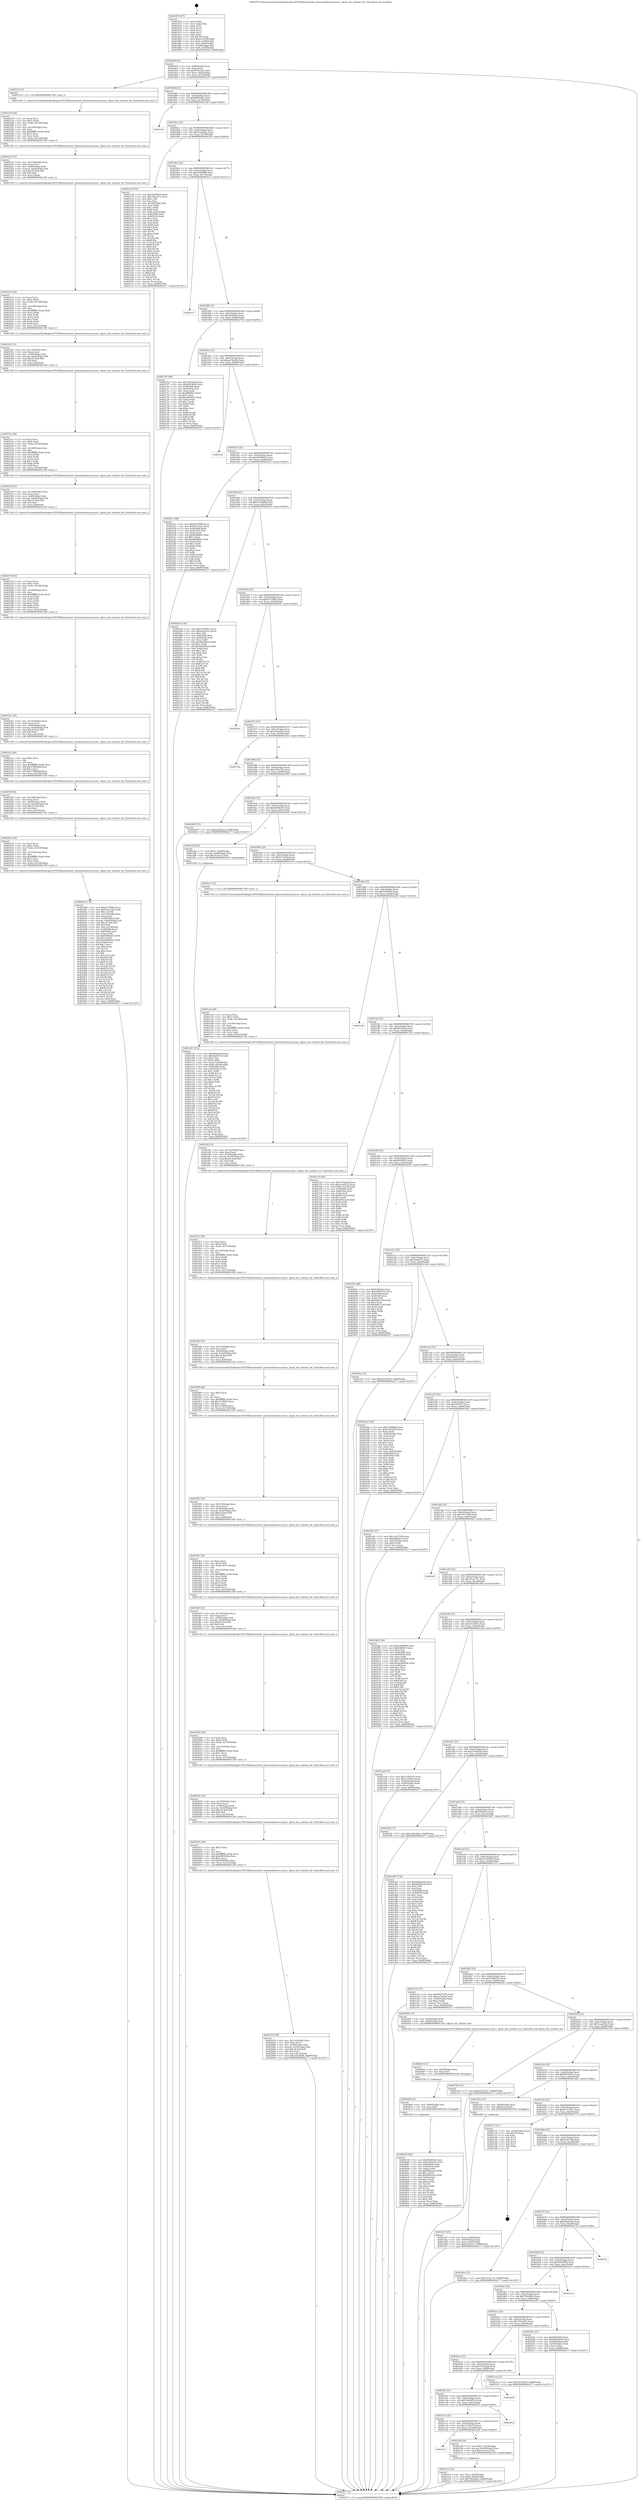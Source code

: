 digraph "0x401870" {
  label = "0x401870 (/mnt/c/Users/mathe/Desktop/tcc/POCII/binaries/extr_linuxsoundsocsoc-pcm.c_dpcm_init_runtime_hw_Final-ollvm.out::main(0))"
  labelloc = "t"
  node[shape=record]

  Entry [label="",width=0.3,height=0.3,shape=circle,fillcolor=black,style=filled]
  "0x40189f" [label="{
     0x40189f [23]\l
     | [instrs]\l
     &nbsp;&nbsp;0x40189f \<+3\>: mov -0x68(%rbp),%eax\l
     &nbsp;&nbsp;0x4018a2 \<+2\>: mov %eax,%ecx\l
     &nbsp;&nbsp;0x4018a4 \<+6\>: sub $0x87f1e42c,%ecx\l
     &nbsp;&nbsp;0x4018aa \<+3\>: mov %eax,-0x6c(%rbp)\l
     &nbsp;&nbsp;0x4018ad \<+3\>: mov %ecx,-0x70(%rbp)\l
     &nbsp;&nbsp;0x4018b0 \<+6\>: je 0000000000402274 \<main+0xa04\>\l
  }"]
  "0x402274" [label="{
     0x402274 [5]\l
     | [instrs]\l
     &nbsp;&nbsp;0x402274 \<+5\>: call 0000000000401160 \<next_i\>\l
     | [calls]\l
     &nbsp;&nbsp;0x401160 \{1\} (/mnt/c/Users/mathe/Desktop/tcc/POCII/binaries/extr_linuxsoundsocsoc-pcm.c_dpcm_init_runtime_hw_Final-ollvm.out::next_i)\l
  }"]
  "0x4018b6" [label="{
     0x4018b6 [22]\l
     | [instrs]\l
     &nbsp;&nbsp;0x4018b6 \<+5\>: jmp 00000000004018bb \<main+0x4b\>\l
     &nbsp;&nbsp;0x4018bb \<+3\>: mov -0x6c(%rbp),%eax\l
     &nbsp;&nbsp;0x4018be \<+5\>: sub $0x98f05342,%eax\l
     &nbsp;&nbsp;0x4018c3 \<+3\>: mov %eax,-0x74(%rbp)\l
     &nbsp;&nbsp;0x4018c6 \<+6\>: je 0000000000401cbf \<main+0x44f\>\l
  }"]
  Exit [label="",width=0.3,height=0.3,shape=circle,fillcolor=black,style=filled,peripheries=2]
  "0x401cbf" [label="{
     0x401cbf\l
  }", style=dashed]
  "0x4018cc" [label="{
     0x4018cc [22]\l
     | [instrs]\l
     &nbsp;&nbsp;0x4018cc \<+5\>: jmp 00000000004018d1 \<main+0x61\>\l
     &nbsp;&nbsp;0x4018d1 \<+3\>: mov -0x6c(%rbp),%eax\l
     &nbsp;&nbsp;0x4018d4 \<+5\>: sub $0x9e5ad22e,%eax\l
     &nbsp;&nbsp;0x4018d9 \<+3\>: mov %eax,-0x78(%rbp)\l
     &nbsp;&nbsp;0x4018dc \<+6\>: je 0000000000402134 \<main+0x8c4\>\l
  }"]
  "0x40267b" [label="{
     0x40267b [94]\l
     | [instrs]\l
     &nbsp;&nbsp;0x40267b \<+5\>: mov $0xf32fd56e,%eax\l
     &nbsp;&nbsp;0x402680 \<+5\>: mov $0xe492a76a,%ecx\l
     &nbsp;&nbsp;0x402685 \<+7\>: mov 0x405068,%edx\l
     &nbsp;&nbsp;0x40268c \<+8\>: mov 0x405054,%r8d\l
     &nbsp;&nbsp;0x402694 \<+3\>: mov %edx,%r9d\l
     &nbsp;&nbsp;0x402697 \<+7\>: sub $0xf096cea0,%r9d\l
     &nbsp;&nbsp;0x40269e \<+4\>: sub $0x1,%r9d\l
     &nbsp;&nbsp;0x4026a2 \<+7\>: add $0xf096cea0,%r9d\l
     &nbsp;&nbsp;0x4026a9 \<+4\>: imul %r9d,%edx\l
     &nbsp;&nbsp;0x4026ad \<+3\>: and $0x1,%edx\l
     &nbsp;&nbsp;0x4026b0 \<+3\>: cmp $0x0,%edx\l
     &nbsp;&nbsp;0x4026b3 \<+4\>: sete %r10b\l
     &nbsp;&nbsp;0x4026b7 \<+4\>: cmp $0xa,%r8d\l
     &nbsp;&nbsp;0x4026bb \<+4\>: setl %r11b\l
     &nbsp;&nbsp;0x4026bf \<+3\>: mov %r10b,%bl\l
     &nbsp;&nbsp;0x4026c2 \<+3\>: and %r11b,%bl\l
     &nbsp;&nbsp;0x4026c5 \<+3\>: xor %r11b,%r10b\l
     &nbsp;&nbsp;0x4026c8 \<+3\>: or %r10b,%bl\l
     &nbsp;&nbsp;0x4026cb \<+3\>: test $0x1,%bl\l
     &nbsp;&nbsp;0x4026ce \<+3\>: cmovne %ecx,%eax\l
     &nbsp;&nbsp;0x4026d1 \<+3\>: mov %eax,-0x68(%rbp)\l
     &nbsp;&nbsp;0x4026d4 \<+5\>: jmp 0000000000402a77 \<main+0x1207\>\l
  }"]
  "0x402134" [label="{
     0x402134 [150]\l
     | [instrs]\l
     &nbsp;&nbsp;0x402134 \<+5\>: mov $0x76e99914,%eax\l
     &nbsp;&nbsp;0x402139 \<+5\>: mov $0x726ce07e,%ecx\l
     &nbsp;&nbsp;0x40213e \<+2\>: mov $0x1,%dl\l
     &nbsp;&nbsp;0x402140 \<+2\>: xor %esi,%esi\l
     &nbsp;&nbsp;0x402142 \<+3\>: mov -0x54(%rbp),%edi\l
     &nbsp;&nbsp;0x402145 \<+3\>: mov %esi,%r8d\l
     &nbsp;&nbsp;0x402148 \<+4\>: sub $0x1,%r8d\l
     &nbsp;&nbsp;0x40214c \<+3\>: sub %r8d,%edi\l
     &nbsp;&nbsp;0x40214f \<+3\>: mov %edi,-0x54(%rbp)\l
     &nbsp;&nbsp;0x402152 \<+7\>: mov 0x405068,%edi\l
     &nbsp;&nbsp;0x402159 \<+8\>: mov 0x405054,%r8d\l
     &nbsp;&nbsp;0x402161 \<+3\>: sub $0x1,%esi\l
     &nbsp;&nbsp;0x402164 \<+3\>: mov %edi,%r9d\l
     &nbsp;&nbsp;0x402167 \<+3\>: add %esi,%r9d\l
     &nbsp;&nbsp;0x40216a \<+4\>: imul %r9d,%edi\l
     &nbsp;&nbsp;0x40216e \<+3\>: and $0x1,%edi\l
     &nbsp;&nbsp;0x402171 \<+3\>: cmp $0x0,%edi\l
     &nbsp;&nbsp;0x402174 \<+4\>: sete %r10b\l
     &nbsp;&nbsp;0x402178 \<+4\>: cmp $0xa,%r8d\l
     &nbsp;&nbsp;0x40217c \<+4\>: setl %r11b\l
     &nbsp;&nbsp;0x402180 \<+3\>: mov %r10b,%bl\l
     &nbsp;&nbsp;0x402183 \<+3\>: xor $0xff,%bl\l
     &nbsp;&nbsp;0x402186 \<+3\>: mov %r11b,%r14b\l
     &nbsp;&nbsp;0x402189 \<+4\>: xor $0xff,%r14b\l
     &nbsp;&nbsp;0x40218d \<+3\>: xor $0x0,%dl\l
     &nbsp;&nbsp;0x402190 \<+3\>: mov %bl,%r15b\l
     &nbsp;&nbsp;0x402193 \<+4\>: and $0x0,%r15b\l
     &nbsp;&nbsp;0x402197 \<+3\>: and %dl,%r10b\l
     &nbsp;&nbsp;0x40219a \<+3\>: mov %r14b,%r12b\l
     &nbsp;&nbsp;0x40219d \<+4\>: and $0x0,%r12b\l
     &nbsp;&nbsp;0x4021a1 \<+3\>: and %dl,%r11b\l
     &nbsp;&nbsp;0x4021a4 \<+3\>: or %r10b,%r15b\l
     &nbsp;&nbsp;0x4021a7 \<+3\>: or %r11b,%r12b\l
     &nbsp;&nbsp;0x4021aa \<+3\>: xor %r12b,%r15b\l
     &nbsp;&nbsp;0x4021ad \<+3\>: or %r14b,%bl\l
     &nbsp;&nbsp;0x4021b0 \<+3\>: xor $0xff,%bl\l
     &nbsp;&nbsp;0x4021b3 \<+3\>: or $0x0,%dl\l
     &nbsp;&nbsp;0x4021b6 \<+2\>: and %dl,%bl\l
     &nbsp;&nbsp;0x4021b8 \<+3\>: or %bl,%r15b\l
     &nbsp;&nbsp;0x4021bb \<+4\>: test $0x1,%r15b\l
     &nbsp;&nbsp;0x4021bf \<+3\>: cmovne %ecx,%eax\l
     &nbsp;&nbsp;0x4021c2 \<+3\>: mov %eax,-0x68(%rbp)\l
     &nbsp;&nbsp;0x4021c5 \<+5\>: jmp 0000000000402a77 \<main+0x1207\>\l
  }"]
  "0x4018e2" [label="{
     0x4018e2 [22]\l
     | [instrs]\l
     &nbsp;&nbsp;0x4018e2 \<+5\>: jmp 00000000004018e7 \<main+0x77\>\l
     &nbsp;&nbsp;0x4018e7 \<+3\>: mov -0x6c(%rbp),%eax\l
     &nbsp;&nbsp;0x4018ea \<+5\>: sub $0xa18d96f6,%eax\l
     &nbsp;&nbsp;0x4018ef \<+3\>: mov %eax,-0x7c(%rbp)\l
     &nbsp;&nbsp;0x4018f2 \<+6\>: je 0000000000402a17 \<main+0x11a7\>\l
  }"]
  "0x40266f" [label="{
     0x40266f [12]\l
     | [instrs]\l
     &nbsp;&nbsp;0x40266f \<+4\>: mov -0x60(%rbp),%rsi\l
     &nbsp;&nbsp;0x402673 \<+3\>: mov %rsi,%rdi\l
     &nbsp;&nbsp;0x402676 \<+5\>: call 0000000000401030 \<free@plt\>\l
     | [calls]\l
     &nbsp;&nbsp;0x401030 \{1\} (unknown)\l
  }"]
  "0x402a17" [label="{
     0x402a17\l
  }", style=dashed]
  "0x4018f8" [label="{
     0x4018f8 [22]\l
     | [instrs]\l
     &nbsp;&nbsp;0x4018f8 \<+5\>: jmp 00000000004018fd \<main+0x8d\>\l
     &nbsp;&nbsp;0x4018fd \<+3\>: mov -0x6c(%rbp),%eax\l
     &nbsp;&nbsp;0x401900 \<+5\>: sub $0xa85fdaae,%eax\l
     &nbsp;&nbsp;0x401905 \<+3\>: mov %eax,-0x80(%rbp)\l
     &nbsp;&nbsp;0x401908 \<+6\>: je 0000000000402702 \<main+0xe92\>\l
  }"]
  "0x402663" [label="{
     0x402663 [12]\l
     | [instrs]\l
     &nbsp;&nbsp;0x402663 \<+4\>: mov -0x50(%rbp),%rsi\l
     &nbsp;&nbsp;0x402667 \<+3\>: mov %rsi,%rdi\l
     &nbsp;&nbsp;0x40266a \<+5\>: call 0000000000401030 \<free@plt\>\l
     | [calls]\l
     &nbsp;&nbsp;0x401030 \{1\} (unknown)\l
  }"]
  "0x402702" [label="{
     0x402702 [88]\l
     | [instrs]\l
     &nbsp;&nbsp;0x402702 \<+5\>: mov $0x72b5da2f,%eax\l
     &nbsp;&nbsp;0x402707 \<+5\>: mov $0xf40180c6,%ecx\l
     &nbsp;&nbsp;0x40270c \<+7\>: mov 0x405068,%edx\l
     &nbsp;&nbsp;0x402713 \<+7\>: mov 0x405054,%esi\l
     &nbsp;&nbsp;0x40271a \<+2\>: mov %edx,%edi\l
     &nbsp;&nbsp;0x40271c \<+6\>: sub $0xdff5667a,%edi\l
     &nbsp;&nbsp;0x402722 \<+3\>: sub $0x1,%edi\l
     &nbsp;&nbsp;0x402725 \<+6\>: add $0xdff5667a,%edi\l
     &nbsp;&nbsp;0x40272b \<+3\>: imul %edi,%edx\l
     &nbsp;&nbsp;0x40272e \<+3\>: and $0x1,%edx\l
     &nbsp;&nbsp;0x402731 \<+3\>: cmp $0x0,%edx\l
     &nbsp;&nbsp;0x402734 \<+4\>: sete %r8b\l
     &nbsp;&nbsp;0x402738 \<+3\>: cmp $0xa,%esi\l
     &nbsp;&nbsp;0x40273b \<+4\>: setl %r9b\l
     &nbsp;&nbsp;0x40273f \<+3\>: mov %r8b,%r10b\l
     &nbsp;&nbsp;0x402742 \<+3\>: and %r9b,%r10b\l
     &nbsp;&nbsp;0x402745 \<+3\>: xor %r9b,%r8b\l
     &nbsp;&nbsp;0x402748 \<+3\>: or %r8b,%r10b\l
     &nbsp;&nbsp;0x40274b \<+4\>: test $0x1,%r10b\l
     &nbsp;&nbsp;0x40274f \<+3\>: cmovne %ecx,%eax\l
     &nbsp;&nbsp;0x402752 \<+3\>: mov %eax,-0x68(%rbp)\l
     &nbsp;&nbsp;0x402755 \<+5\>: jmp 0000000000402a77 \<main+0x1207\>\l
  }"]
  "0x40190e" [label="{
     0x40190e [25]\l
     | [instrs]\l
     &nbsp;&nbsp;0x40190e \<+5\>: jmp 0000000000401913 \<main+0xa3\>\l
     &nbsp;&nbsp;0x401913 \<+3\>: mov -0x6c(%rbp),%eax\l
     &nbsp;&nbsp;0x401916 \<+5\>: sub $0xaa7dac8d,%eax\l
     &nbsp;&nbsp;0x40191b \<+6\>: mov %eax,-0x84(%rbp)\l
     &nbsp;&nbsp;0x401921 \<+6\>: je 0000000000401c6c \<main+0x3fc\>\l
  }"]
  "0x402440" [label="{
     0x402440 [174]\l
     | [instrs]\l
     &nbsp;&nbsp;0x402440 \<+5\>: mov $0xd7e7f99b,%ecx\l
     &nbsp;&nbsp;0x402445 \<+5\>: mov $0x63a6154f,%edx\l
     &nbsp;&nbsp;0x40244a \<+3\>: mov $0x1,%r10b\l
     &nbsp;&nbsp;0x40244d \<+6\>: mov -0x158(%rbp),%esi\l
     &nbsp;&nbsp;0x402453 \<+3\>: imul %eax,%esi\l
     &nbsp;&nbsp;0x402456 \<+4\>: mov -0x60(%rbp),%rdi\l
     &nbsp;&nbsp;0x40245a \<+4\>: movslq -0x64(%rbp),%r8\l
     &nbsp;&nbsp;0x40245e \<+4\>: imul $0x18,%r8,%r8\l
     &nbsp;&nbsp;0x402462 \<+3\>: add %r8,%rdi\l
     &nbsp;&nbsp;0x402465 \<+3\>: mov %esi,0x14(%rdi)\l
     &nbsp;&nbsp;0x402468 \<+7\>: mov 0x405068,%eax\l
     &nbsp;&nbsp;0x40246f \<+7\>: mov 0x405054,%esi\l
     &nbsp;&nbsp;0x402476 \<+3\>: mov %eax,%r9d\l
     &nbsp;&nbsp;0x402479 \<+7\>: sub $0xf5980de5,%r9d\l
     &nbsp;&nbsp;0x402480 \<+4\>: sub $0x1,%r9d\l
     &nbsp;&nbsp;0x402484 \<+7\>: add $0xf5980de5,%r9d\l
     &nbsp;&nbsp;0x40248b \<+4\>: imul %r9d,%eax\l
     &nbsp;&nbsp;0x40248f \<+3\>: and $0x1,%eax\l
     &nbsp;&nbsp;0x402492 \<+3\>: cmp $0x0,%eax\l
     &nbsp;&nbsp;0x402495 \<+4\>: sete %r11b\l
     &nbsp;&nbsp;0x402499 \<+3\>: cmp $0xa,%esi\l
     &nbsp;&nbsp;0x40249c \<+3\>: setl %bl\l
     &nbsp;&nbsp;0x40249f \<+3\>: mov %r11b,%r14b\l
     &nbsp;&nbsp;0x4024a2 \<+4\>: xor $0xff,%r14b\l
     &nbsp;&nbsp;0x4024a6 \<+3\>: mov %bl,%r15b\l
     &nbsp;&nbsp;0x4024a9 \<+4\>: xor $0xff,%r15b\l
     &nbsp;&nbsp;0x4024ad \<+4\>: xor $0x1,%r10b\l
     &nbsp;&nbsp;0x4024b1 \<+3\>: mov %r14b,%r12b\l
     &nbsp;&nbsp;0x4024b4 \<+4\>: and $0xff,%r12b\l
     &nbsp;&nbsp;0x4024b8 \<+3\>: and %r10b,%r11b\l
     &nbsp;&nbsp;0x4024bb \<+3\>: mov %r15b,%r13b\l
     &nbsp;&nbsp;0x4024be \<+4\>: and $0xff,%r13b\l
     &nbsp;&nbsp;0x4024c2 \<+3\>: and %r10b,%bl\l
     &nbsp;&nbsp;0x4024c5 \<+3\>: or %r11b,%r12b\l
     &nbsp;&nbsp;0x4024c8 \<+3\>: or %bl,%r13b\l
     &nbsp;&nbsp;0x4024cb \<+3\>: xor %r13b,%r12b\l
     &nbsp;&nbsp;0x4024ce \<+3\>: or %r15b,%r14b\l
     &nbsp;&nbsp;0x4024d1 \<+4\>: xor $0xff,%r14b\l
     &nbsp;&nbsp;0x4024d5 \<+4\>: or $0x1,%r10b\l
     &nbsp;&nbsp;0x4024d9 \<+3\>: and %r10b,%r14b\l
     &nbsp;&nbsp;0x4024dc \<+3\>: or %r14b,%r12b\l
     &nbsp;&nbsp;0x4024df \<+4\>: test $0x1,%r12b\l
     &nbsp;&nbsp;0x4024e3 \<+3\>: cmovne %edx,%ecx\l
     &nbsp;&nbsp;0x4024e6 \<+3\>: mov %ecx,-0x68(%rbp)\l
     &nbsp;&nbsp;0x4024e9 \<+5\>: jmp 0000000000402a77 \<main+0x1207\>\l
  }"]
  "0x401c6c" [label="{
     0x401c6c\l
  }", style=dashed]
  "0x401927" [label="{
     0x401927 [25]\l
     | [instrs]\l
     &nbsp;&nbsp;0x401927 \<+5\>: jmp 000000000040192c \<main+0xbc\>\l
     &nbsp;&nbsp;0x40192c \<+3\>: mov -0x6c(%rbp),%eax\l
     &nbsp;&nbsp;0x40192f \<+5\>: sub $0xb464991b,%eax\l
     &nbsp;&nbsp;0x401934 \<+6\>: mov %eax,-0x88(%rbp)\l
     &nbsp;&nbsp;0x40193a \<+6\>: je 000000000040221c \<main+0x9ac\>\l
  }"]
  "0x402414" [label="{
     0x402414 [44]\l
     | [instrs]\l
     &nbsp;&nbsp;0x402414 \<+2\>: xor %ecx,%ecx\l
     &nbsp;&nbsp;0x402416 \<+5\>: mov $0x2,%edx\l
     &nbsp;&nbsp;0x40241b \<+6\>: mov %edx,-0x154(%rbp)\l
     &nbsp;&nbsp;0x402421 \<+1\>: cltd\l
     &nbsp;&nbsp;0x402422 \<+6\>: mov -0x154(%rbp),%esi\l
     &nbsp;&nbsp;0x402428 \<+2\>: idiv %esi\l
     &nbsp;&nbsp;0x40242a \<+6\>: imul $0xfffffffe,%edx,%edx\l
     &nbsp;&nbsp;0x402430 \<+3\>: sub $0x1,%ecx\l
     &nbsp;&nbsp;0x402433 \<+2\>: sub %ecx,%edx\l
     &nbsp;&nbsp;0x402435 \<+6\>: mov %edx,-0x158(%rbp)\l
     &nbsp;&nbsp;0x40243b \<+5\>: call 0000000000401160 \<next_i\>\l
     | [calls]\l
     &nbsp;&nbsp;0x401160 \{1\} (/mnt/c/Users/mathe/Desktop/tcc/POCII/binaries/extr_linuxsoundsocsoc-pcm.c_dpcm_init_runtime_hw_Final-ollvm.out::next_i)\l
  }"]
  "0x40221c" [label="{
     0x40221c [88]\l
     | [instrs]\l
     &nbsp;&nbsp;0x40221c \<+5\>: mov $0xd7e7f99b,%eax\l
     &nbsp;&nbsp;0x402221 \<+5\>: mov $0x87f1e42c,%ecx\l
     &nbsp;&nbsp;0x402226 \<+7\>: mov 0x405068,%edx\l
     &nbsp;&nbsp;0x40222d \<+7\>: mov 0x405054,%esi\l
     &nbsp;&nbsp;0x402234 \<+2\>: mov %edx,%edi\l
     &nbsp;&nbsp;0x402236 \<+6\>: sub $0x90686f41,%edi\l
     &nbsp;&nbsp;0x40223c \<+3\>: sub $0x1,%edi\l
     &nbsp;&nbsp;0x40223f \<+6\>: add $0x90686f41,%edi\l
     &nbsp;&nbsp;0x402245 \<+3\>: imul %edi,%edx\l
     &nbsp;&nbsp;0x402248 \<+3\>: and $0x1,%edx\l
     &nbsp;&nbsp;0x40224b \<+3\>: cmp $0x0,%edx\l
     &nbsp;&nbsp;0x40224e \<+4\>: sete %r8b\l
     &nbsp;&nbsp;0x402252 \<+3\>: cmp $0xa,%esi\l
     &nbsp;&nbsp;0x402255 \<+4\>: setl %r9b\l
     &nbsp;&nbsp;0x402259 \<+3\>: mov %r8b,%r10b\l
     &nbsp;&nbsp;0x40225c \<+3\>: and %r9b,%r10b\l
     &nbsp;&nbsp;0x40225f \<+3\>: xor %r9b,%r8b\l
     &nbsp;&nbsp;0x402262 \<+3\>: or %r8b,%r10b\l
     &nbsp;&nbsp;0x402265 \<+4\>: test $0x1,%r10b\l
     &nbsp;&nbsp;0x402269 \<+3\>: cmovne %ecx,%eax\l
     &nbsp;&nbsp;0x40226c \<+3\>: mov %eax,-0x68(%rbp)\l
     &nbsp;&nbsp;0x40226f \<+5\>: jmp 0000000000402a77 \<main+0x1207\>\l
  }"]
  "0x401940" [label="{
     0x401940 [25]\l
     | [instrs]\l
     &nbsp;&nbsp;0x401940 \<+5\>: jmp 0000000000401945 \<main+0xd5\>\l
     &nbsp;&nbsp;0x401945 \<+3\>: mov -0x6c(%rbp),%eax\l
     &nbsp;&nbsp;0x401948 \<+5\>: sub $0xc05e6b88,%eax\l
     &nbsp;&nbsp;0x40194d \<+6\>: mov %eax,-0x8c(%rbp)\l
     &nbsp;&nbsp;0x401953 \<+6\>: je 00000000004020a4 \<main+0x834\>\l
  }"]
  "0x4023f4" [label="{
     0x4023f4 [32]\l
     | [instrs]\l
     &nbsp;&nbsp;0x4023f4 \<+6\>: mov -0x150(%rbp),%ecx\l
     &nbsp;&nbsp;0x4023fa \<+3\>: imul %eax,%ecx\l
     &nbsp;&nbsp;0x4023fd \<+4\>: mov -0x60(%rbp),%rdi\l
     &nbsp;&nbsp;0x402401 \<+4\>: movslq -0x64(%rbp),%r8\l
     &nbsp;&nbsp;0x402405 \<+4\>: imul $0x18,%r8,%r8\l
     &nbsp;&nbsp;0x402409 \<+3\>: add %r8,%rdi\l
     &nbsp;&nbsp;0x40240c \<+3\>: mov %ecx,0x10(%rdi)\l
     &nbsp;&nbsp;0x40240f \<+5\>: call 0000000000401160 \<next_i\>\l
     | [calls]\l
     &nbsp;&nbsp;0x401160 \{1\} (/mnt/c/Users/mathe/Desktop/tcc/POCII/binaries/extr_linuxsoundsocsoc-pcm.c_dpcm_init_runtime_hw_Final-ollvm.out::next_i)\l
  }"]
  "0x4020a4" [label="{
     0x4020a4 [144]\l
     | [instrs]\l
     &nbsp;&nbsp;0x4020a4 \<+5\>: mov $0x76e99914,%eax\l
     &nbsp;&nbsp;0x4020a9 \<+5\>: mov $0x9e5ad22e,%ecx\l
     &nbsp;&nbsp;0x4020ae \<+2\>: mov $0x1,%dl\l
     &nbsp;&nbsp;0x4020b0 \<+7\>: mov 0x405068,%esi\l
     &nbsp;&nbsp;0x4020b7 \<+7\>: mov 0x405054,%edi\l
     &nbsp;&nbsp;0x4020be \<+3\>: mov %esi,%r8d\l
     &nbsp;&nbsp;0x4020c1 \<+7\>: sub $0x9d184bed,%r8d\l
     &nbsp;&nbsp;0x4020c8 \<+4\>: sub $0x1,%r8d\l
     &nbsp;&nbsp;0x4020cc \<+7\>: add $0x9d184bed,%r8d\l
     &nbsp;&nbsp;0x4020d3 \<+4\>: imul %r8d,%esi\l
     &nbsp;&nbsp;0x4020d7 \<+3\>: and $0x1,%esi\l
     &nbsp;&nbsp;0x4020da \<+3\>: cmp $0x0,%esi\l
     &nbsp;&nbsp;0x4020dd \<+4\>: sete %r9b\l
     &nbsp;&nbsp;0x4020e1 \<+3\>: cmp $0xa,%edi\l
     &nbsp;&nbsp;0x4020e4 \<+4\>: setl %r10b\l
     &nbsp;&nbsp;0x4020e8 \<+3\>: mov %r9b,%r11b\l
     &nbsp;&nbsp;0x4020eb \<+4\>: xor $0xff,%r11b\l
     &nbsp;&nbsp;0x4020ef \<+3\>: mov %r10b,%bl\l
     &nbsp;&nbsp;0x4020f2 \<+3\>: xor $0xff,%bl\l
     &nbsp;&nbsp;0x4020f5 \<+3\>: xor $0x0,%dl\l
     &nbsp;&nbsp;0x4020f8 \<+3\>: mov %r11b,%r14b\l
     &nbsp;&nbsp;0x4020fb \<+4\>: and $0x0,%r14b\l
     &nbsp;&nbsp;0x4020ff \<+3\>: and %dl,%r9b\l
     &nbsp;&nbsp;0x402102 \<+3\>: mov %bl,%r15b\l
     &nbsp;&nbsp;0x402105 \<+4\>: and $0x0,%r15b\l
     &nbsp;&nbsp;0x402109 \<+3\>: and %dl,%r10b\l
     &nbsp;&nbsp;0x40210c \<+3\>: or %r9b,%r14b\l
     &nbsp;&nbsp;0x40210f \<+3\>: or %r10b,%r15b\l
     &nbsp;&nbsp;0x402112 \<+3\>: xor %r15b,%r14b\l
     &nbsp;&nbsp;0x402115 \<+3\>: or %bl,%r11b\l
     &nbsp;&nbsp;0x402118 \<+4\>: xor $0xff,%r11b\l
     &nbsp;&nbsp;0x40211c \<+3\>: or $0x0,%dl\l
     &nbsp;&nbsp;0x40211f \<+3\>: and %dl,%r11b\l
     &nbsp;&nbsp;0x402122 \<+3\>: or %r11b,%r14b\l
     &nbsp;&nbsp;0x402125 \<+4\>: test $0x1,%r14b\l
     &nbsp;&nbsp;0x402129 \<+3\>: cmovne %ecx,%eax\l
     &nbsp;&nbsp;0x40212c \<+3\>: mov %eax,-0x68(%rbp)\l
     &nbsp;&nbsp;0x40212f \<+5\>: jmp 0000000000402a77 \<main+0x1207\>\l
  }"]
  "0x401959" [label="{
     0x401959 [25]\l
     | [instrs]\l
     &nbsp;&nbsp;0x401959 \<+5\>: jmp 000000000040195e \<main+0xee\>\l
     &nbsp;&nbsp;0x40195e \<+3\>: mov -0x6c(%rbp),%eax\l
     &nbsp;&nbsp;0x401961 \<+5\>: sub $0xd7e7f99b,%eax\l
     &nbsp;&nbsp;0x401966 \<+6\>: mov %eax,-0x90(%rbp)\l
     &nbsp;&nbsp;0x40196c \<+6\>: je 000000000040283e \<main+0xfce\>\l
  }"]
  "0x4023cc" [label="{
     0x4023cc [40]\l
     | [instrs]\l
     &nbsp;&nbsp;0x4023cc \<+5\>: mov $0x2,%ecx\l
     &nbsp;&nbsp;0x4023d1 \<+1\>: cltd\l
     &nbsp;&nbsp;0x4023d2 \<+2\>: idiv %ecx\l
     &nbsp;&nbsp;0x4023d4 \<+6\>: imul $0xfffffffe,%edx,%ecx\l
     &nbsp;&nbsp;0x4023da \<+6\>: add $0x37b60d6d,%ecx\l
     &nbsp;&nbsp;0x4023e0 \<+3\>: add $0x1,%ecx\l
     &nbsp;&nbsp;0x4023e3 \<+6\>: sub $0x37b60d6d,%ecx\l
     &nbsp;&nbsp;0x4023e9 \<+6\>: mov %ecx,-0x150(%rbp)\l
     &nbsp;&nbsp;0x4023ef \<+5\>: call 0000000000401160 \<next_i\>\l
     | [calls]\l
     &nbsp;&nbsp;0x401160 \{1\} (/mnt/c/Users/mathe/Desktop/tcc/POCII/binaries/extr_linuxsoundsocsoc-pcm.c_dpcm_init_runtime_hw_Final-ollvm.out::next_i)\l
  }"]
  "0x40283e" [label="{
     0x40283e\l
  }", style=dashed]
  "0x401972" [label="{
     0x401972 [25]\l
     | [instrs]\l
     &nbsp;&nbsp;0x401972 \<+5\>: jmp 0000000000401977 \<main+0x107\>\l
     &nbsp;&nbsp;0x401977 \<+3\>: mov -0x6c(%rbp),%eax\l
     &nbsp;&nbsp;0x40197a \<+5\>: sub $0xe26aa9e3,%eax\l
     &nbsp;&nbsp;0x40197f \<+6\>: mov %eax,-0x94(%rbp)\l
     &nbsp;&nbsp;0x401985 \<+6\>: je 00000000004027da \<main+0xf6a\>\l
  }"]
  "0x4023ac" [label="{
     0x4023ac [32]\l
     | [instrs]\l
     &nbsp;&nbsp;0x4023ac \<+6\>: mov -0x14c(%rbp),%ecx\l
     &nbsp;&nbsp;0x4023b2 \<+3\>: imul %eax,%ecx\l
     &nbsp;&nbsp;0x4023b5 \<+4\>: mov -0x60(%rbp),%rdi\l
     &nbsp;&nbsp;0x4023b9 \<+4\>: movslq -0x64(%rbp),%r8\l
     &nbsp;&nbsp;0x4023bd \<+4\>: imul $0x18,%r8,%r8\l
     &nbsp;&nbsp;0x4023c1 \<+3\>: add %r8,%rdi\l
     &nbsp;&nbsp;0x4023c4 \<+3\>: mov %ecx,0xc(%rdi)\l
     &nbsp;&nbsp;0x4023c7 \<+5\>: call 0000000000401160 \<next_i\>\l
     | [calls]\l
     &nbsp;&nbsp;0x401160 \{1\} (/mnt/c/Users/mathe/Desktop/tcc/POCII/binaries/extr_linuxsoundsocsoc-pcm.c_dpcm_init_runtime_hw_Final-ollvm.out::next_i)\l
  }"]
  "0x4027da" [label="{
     0x4027da\l
  }", style=dashed]
  "0x40198b" [label="{
     0x40198b [25]\l
     | [instrs]\l
     &nbsp;&nbsp;0x40198b \<+5\>: jmp 0000000000401990 \<main+0x120\>\l
     &nbsp;&nbsp;0x401990 \<+3\>: mov -0x6c(%rbp),%eax\l
     &nbsp;&nbsp;0x401993 \<+5\>: sub $0xe492a76a,%eax\l
     &nbsp;&nbsp;0x401998 \<+6\>: mov %eax,-0x98(%rbp)\l
     &nbsp;&nbsp;0x40199e \<+6\>: je 00000000004026d9 \<main+0xe69\>\l
  }"]
  "0x402374" [label="{
     0x402374 [56]\l
     | [instrs]\l
     &nbsp;&nbsp;0x402374 \<+2\>: xor %ecx,%ecx\l
     &nbsp;&nbsp;0x402376 \<+5\>: mov $0x2,%edx\l
     &nbsp;&nbsp;0x40237b \<+6\>: mov %edx,-0x148(%rbp)\l
     &nbsp;&nbsp;0x402381 \<+1\>: cltd\l
     &nbsp;&nbsp;0x402382 \<+6\>: mov -0x148(%rbp),%esi\l
     &nbsp;&nbsp;0x402388 \<+2\>: idiv %esi\l
     &nbsp;&nbsp;0x40238a \<+6\>: imul $0xfffffffe,%edx,%edx\l
     &nbsp;&nbsp;0x402390 \<+3\>: mov %ecx,%r9d\l
     &nbsp;&nbsp;0x402393 \<+3\>: sub %edx,%r9d\l
     &nbsp;&nbsp;0x402396 \<+2\>: mov %ecx,%edx\l
     &nbsp;&nbsp;0x402398 \<+3\>: sub $0x1,%edx\l
     &nbsp;&nbsp;0x40239b \<+3\>: add %edx,%r9d\l
     &nbsp;&nbsp;0x40239e \<+3\>: sub %r9d,%ecx\l
     &nbsp;&nbsp;0x4023a1 \<+6\>: mov %ecx,-0x14c(%rbp)\l
     &nbsp;&nbsp;0x4023a7 \<+5\>: call 0000000000401160 \<next_i\>\l
     | [calls]\l
     &nbsp;&nbsp;0x401160 \{1\} (/mnt/c/Users/mathe/Desktop/tcc/POCII/binaries/extr_linuxsoundsocsoc-pcm.c_dpcm_init_runtime_hw_Final-ollvm.out::next_i)\l
  }"]
  "0x4026d9" [label="{
     0x4026d9 [12]\l
     | [instrs]\l
     &nbsp;&nbsp;0x4026d9 \<+7\>: movl $0xa85fdaae,-0x68(%rbp)\l
     &nbsp;&nbsp;0x4026e0 \<+5\>: jmp 0000000000402a77 \<main+0x1207\>\l
  }"]
  "0x4019a4" [label="{
     0x4019a4 [25]\l
     | [instrs]\l
     &nbsp;&nbsp;0x4019a4 \<+5\>: jmp 00000000004019a9 \<main+0x139\>\l
     &nbsp;&nbsp;0x4019a9 \<+3\>: mov -0x6c(%rbp),%eax\l
     &nbsp;&nbsp;0x4019ac \<+5\>: sub $0xebb80a78,%eax\l
     &nbsp;&nbsp;0x4019b1 \<+6\>: mov %eax,-0x9c(%rbp)\l
     &nbsp;&nbsp;0x4019b7 \<+6\>: je 0000000000401ded \<main+0x57d\>\l
  }"]
  "0x402354" [label="{
     0x402354 [32]\l
     | [instrs]\l
     &nbsp;&nbsp;0x402354 \<+6\>: mov -0x144(%rbp),%ecx\l
     &nbsp;&nbsp;0x40235a \<+3\>: imul %eax,%ecx\l
     &nbsp;&nbsp;0x40235d \<+4\>: mov -0x60(%rbp),%rdi\l
     &nbsp;&nbsp;0x402361 \<+4\>: movslq -0x64(%rbp),%r8\l
     &nbsp;&nbsp;0x402365 \<+4\>: imul $0x18,%r8,%r8\l
     &nbsp;&nbsp;0x402369 \<+3\>: add %r8,%rdi\l
     &nbsp;&nbsp;0x40236c \<+3\>: mov %ecx,0x8(%rdi)\l
     &nbsp;&nbsp;0x40236f \<+5\>: call 0000000000401160 \<next_i\>\l
     | [calls]\l
     &nbsp;&nbsp;0x401160 \{1\} (/mnt/c/Users/mathe/Desktop/tcc/POCII/binaries/extr_linuxsoundsocsoc-pcm.c_dpcm_init_runtime_hw_Final-ollvm.out::next_i)\l
  }"]
  "0x401ded" [label="{
     0x401ded [20]\l
     | [instrs]\l
     &nbsp;&nbsp;0x401ded \<+7\>: movl $0x1,-0x48(%rbp)\l
     &nbsp;&nbsp;0x401df4 \<+4\>: movslq -0x48(%rbp),%rax\l
     &nbsp;&nbsp;0x401df8 \<+4\>: imul $0x18,%rax,%rdi\l
     &nbsp;&nbsp;0x401dfc \<+5\>: call 0000000000401050 \<malloc@plt\>\l
     | [calls]\l
     &nbsp;&nbsp;0x401050 \{1\} (unknown)\l
  }"]
  "0x4019bd" [label="{
     0x4019bd [25]\l
     | [instrs]\l
     &nbsp;&nbsp;0x4019bd \<+5\>: jmp 00000000004019c2 \<main+0x152\>\l
     &nbsp;&nbsp;0x4019c2 \<+3\>: mov -0x6c(%rbp),%eax\l
     &nbsp;&nbsp;0x4019c5 \<+5\>: sub $0xf115e92a,%eax\l
     &nbsp;&nbsp;0x4019ca \<+6\>: mov %eax,-0xa0(%rbp)\l
     &nbsp;&nbsp;0x4019d0 \<+6\>: je 0000000000401ec1 \<main+0x651\>\l
  }"]
  "0x40231c" [label="{
     0x40231c [56]\l
     | [instrs]\l
     &nbsp;&nbsp;0x40231c \<+2\>: xor %ecx,%ecx\l
     &nbsp;&nbsp;0x40231e \<+5\>: mov $0x2,%edx\l
     &nbsp;&nbsp;0x402323 \<+6\>: mov %edx,-0x140(%rbp)\l
     &nbsp;&nbsp;0x402329 \<+1\>: cltd\l
     &nbsp;&nbsp;0x40232a \<+6\>: mov -0x140(%rbp),%esi\l
     &nbsp;&nbsp;0x402330 \<+2\>: idiv %esi\l
     &nbsp;&nbsp;0x402332 \<+6\>: imul $0xfffffffe,%edx,%edx\l
     &nbsp;&nbsp;0x402338 \<+3\>: mov %ecx,%r9d\l
     &nbsp;&nbsp;0x40233b \<+3\>: sub %edx,%r9d\l
     &nbsp;&nbsp;0x40233e \<+2\>: mov %ecx,%edx\l
     &nbsp;&nbsp;0x402340 \<+3\>: sub $0x1,%edx\l
     &nbsp;&nbsp;0x402343 \<+3\>: add %edx,%r9d\l
     &nbsp;&nbsp;0x402346 \<+3\>: sub %r9d,%ecx\l
     &nbsp;&nbsp;0x402349 \<+6\>: mov %ecx,-0x144(%rbp)\l
     &nbsp;&nbsp;0x40234f \<+5\>: call 0000000000401160 \<next_i\>\l
     | [calls]\l
     &nbsp;&nbsp;0x401160 \{1\} (/mnt/c/Users/mathe/Desktop/tcc/POCII/binaries/extr_linuxsoundsocsoc-pcm.c_dpcm_init_runtime_hw_Final-ollvm.out::next_i)\l
  }"]
  "0x401ec1" [label="{
     0x401ec1 [5]\l
     | [instrs]\l
     &nbsp;&nbsp;0x401ec1 \<+5\>: call 0000000000401160 \<next_i\>\l
     | [calls]\l
     &nbsp;&nbsp;0x401160 \{1\} (/mnt/c/Users/mathe/Desktop/tcc/POCII/binaries/extr_linuxsoundsocsoc-pcm.c_dpcm_init_runtime_hw_Final-ollvm.out::next_i)\l
  }"]
  "0x4019d6" [label="{
     0x4019d6 [25]\l
     | [instrs]\l
     &nbsp;&nbsp;0x4019d6 \<+5\>: jmp 00000000004019db \<main+0x16b\>\l
     &nbsp;&nbsp;0x4019db \<+3\>: mov -0x6c(%rbp),%eax\l
     &nbsp;&nbsp;0x4019de \<+5\>: sub $0xf32fd56e,%eax\l
     &nbsp;&nbsp;0x4019e3 \<+6\>: mov %eax,-0xa4(%rbp)\l
     &nbsp;&nbsp;0x4019e9 \<+6\>: je 0000000000402a38 \<main+0x11c8\>\l
  }"]
  "0x4022fc" [label="{
     0x4022fc [32]\l
     | [instrs]\l
     &nbsp;&nbsp;0x4022fc \<+6\>: mov -0x13c(%rbp),%ecx\l
     &nbsp;&nbsp;0x402302 \<+3\>: imul %eax,%ecx\l
     &nbsp;&nbsp;0x402305 \<+4\>: mov -0x60(%rbp),%rdi\l
     &nbsp;&nbsp;0x402309 \<+4\>: movslq -0x64(%rbp),%r8\l
     &nbsp;&nbsp;0x40230d \<+4\>: imul $0x18,%r8,%r8\l
     &nbsp;&nbsp;0x402311 \<+3\>: add %r8,%rdi\l
     &nbsp;&nbsp;0x402314 \<+3\>: mov %ecx,0x4(%rdi)\l
     &nbsp;&nbsp;0x402317 \<+5\>: call 0000000000401160 \<next_i\>\l
     | [calls]\l
     &nbsp;&nbsp;0x401160 \{1\} (/mnt/c/Users/mathe/Desktop/tcc/POCII/binaries/extr_linuxsoundsocsoc-pcm.c_dpcm_init_runtime_hw_Final-ollvm.out::next_i)\l
  }"]
  "0x402a38" [label="{
     0x402a38\l
  }", style=dashed]
  "0x4019ef" [label="{
     0x4019ef [25]\l
     | [instrs]\l
     &nbsp;&nbsp;0x4019ef \<+5\>: jmp 00000000004019f4 \<main+0x184\>\l
     &nbsp;&nbsp;0x4019f4 \<+3\>: mov -0x6c(%rbp),%eax\l
     &nbsp;&nbsp;0x4019f7 \<+5\>: sub $0xf40180c6,%eax\l
     &nbsp;&nbsp;0x4019fc \<+6\>: mov %eax,-0xa8(%rbp)\l
     &nbsp;&nbsp;0x401a02 \<+6\>: je 000000000040275a \<main+0xeea\>\l
  }"]
  "0x4022c4" [label="{
     0x4022c4 [56]\l
     | [instrs]\l
     &nbsp;&nbsp;0x4022c4 \<+2\>: xor %ecx,%ecx\l
     &nbsp;&nbsp;0x4022c6 \<+5\>: mov $0x2,%edx\l
     &nbsp;&nbsp;0x4022cb \<+6\>: mov %edx,-0x138(%rbp)\l
     &nbsp;&nbsp;0x4022d1 \<+1\>: cltd\l
     &nbsp;&nbsp;0x4022d2 \<+6\>: mov -0x138(%rbp),%esi\l
     &nbsp;&nbsp;0x4022d8 \<+2\>: idiv %esi\l
     &nbsp;&nbsp;0x4022da \<+6\>: imul $0xfffffffe,%edx,%edx\l
     &nbsp;&nbsp;0x4022e0 \<+3\>: mov %ecx,%r9d\l
     &nbsp;&nbsp;0x4022e3 \<+3\>: sub %edx,%r9d\l
     &nbsp;&nbsp;0x4022e6 \<+2\>: mov %ecx,%edx\l
     &nbsp;&nbsp;0x4022e8 \<+3\>: sub $0x1,%edx\l
     &nbsp;&nbsp;0x4022eb \<+3\>: add %edx,%r9d\l
     &nbsp;&nbsp;0x4022ee \<+3\>: sub %r9d,%ecx\l
     &nbsp;&nbsp;0x4022f1 \<+6\>: mov %ecx,-0x13c(%rbp)\l
     &nbsp;&nbsp;0x4022f7 \<+5\>: call 0000000000401160 \<next_i\>\l
     | [calls]\l
     &nbsp;&nbsp;0x401160 \{1\} (/mnt/c/Users/mathe/Desktop/tcc/POCII/binaries/extr_linuxsoundsocsoc-pcm.c_dpcm_init_runtime_hw_Final-ollvm.out::next_i)\l
  }"]
  "0x40275a" [label="{
     0x40275a [95]\l
     | [instrs]\l
     &nbsp;&nbsp;0x40275a \<+5\>: mov $0x72b5da2f,%eax\l
     &nbsp;&nbsp;0x40275f \<+5\>: mov $0x5eaad232,%ecx\l
     &nbsp;&nbsp;0x402764 \<+7\>: movl $0x0,-0x34(%rbp)\l
     &nbsp;&nbsp;0x40276b \<+7\>: mov 0x405068,%edx\l
     &nbsp;&nbsp;0x402772 \<+7\>: mov 0x405054,%esi\l
     &nbsp;&nbsp;0x402779 \<+2\>: mov %edx,%edi\l
     &nbsp;&nbsp;0x40277b \<+6\>: sub $0x697eace4,%edi\l
     &nbsp;&nbsp;0x402781 \<+3\>: sub $0x1,%edi\l
     &nbsp;&nbsp;0x402784 \<+6\>: add $0x697eace4,%edi\l
     &nbsp;&nbsp;0x40278a \<+3\>: imul %edi,%edx\l
     &nbsp;&nbsp;0x40278d \<+3\>: and $0x1,%edx\l
     &nbsp;&nbsp;0x402790 \<+3\>: cmp $0x0,%edx\l
     &nbsp;&nbsp;0x402793 \<+4\>: sete %r8b\l
     &nbsp;&nbsp;0x402797 \<+3\>: cmp $0xa,%esi\l
     &nbsp;&nbsp;0x40279a \<+4\>: setl %r9b\l
     &nbsp;&nbsp;0x40279e \<+3\>: mov %r8b,%r10b\l
     &nbsp;&nbsp;0x4027a1 \<+3\>: and %r9b,%r10b\l
     &nbsp;&nbsp;0x4027a4 \<+3\>: xor %r9b,%r8b\l
     &nbsp;&nbsp;0x4027a7 \<+3\>: or %r8b,%r10b\l
     &nbsp;&nbsp;0x4027aa \<+4\>: test $0x1,%r10b\l
     &nbsp;&nbsp;0x4027ae \<+3\>: cmovne %ecx,%eax\l
     &nbsp;&nbsp;0x4027b1 \<+3\>: mov %eax,-0x68(%rbp)\l
     &nbsp;&nbsp;0x4027b4 \<+5\>: jmp 0000000000402a77 \<main+0x1207\>\l
  }"]
  "0x401a08" [label="{
     0x401a08 [25]\l
     | [instrs]\l
     &nbsp;&nbsp;0x401a08 \<+5\>: jmp 0000000000401a0d \<main+0x19d\>\l
     &nbsp;&nbsp;0x401a0d \<+3\>: mov -0x6c(%rbp),%eax\l
     &nbsp;&nbsp;0x401a10 \<+5\>: sub $0xf82f3445,%eax\l
     &nbsp;&nbsp;0x401a15 \<+6\>: mov %eax,-0xac(%rbp)\l
     &nbsp;&nbsp;0x401a1b \<+6\>: je 00000000004025fe \<main+0xd8e\>\l
  }"]
  "0x4022a5" [label="{
     0x4022a5 [31]\l
     | [instrs]\l
     &nbsp;&nbsp;0x4022a5 \<+6\>: mov -0x134(%rbp),%ecx\l
     &nbsp;&nbsp;0x4022ab \<+3\>: imul %eax,%ecx\l
     &nbsp;&nbsp;0x4022ae \<+4\>: mov -0x60(%rbp),%rdi\l
     &nbsp;&nbsp;0x4022b2 \<+4\>: movslq -0x64(%rbp),%r8\l
     &nbsp;&nbsp;0x4022b6 \<+4\>: imul $0x18,%r8,%r8\l
     &nbsp;&nbsp;0x4022ba \<+3\>: add %r8,%rdi\l
     &nbsp;&nbsp;0x4022bd \<+2\>: mov %ecx,(%rdi)\l
     &nbsp;&nbsp;0x4022bf \<+5\>: call 0000000000401160 \<next_i\>\l
     | [calls]\l
     &nbsp;&nbsp;0x401160 \{1\} (/mnt/c/Users/mathe/Desktop/tcc/POCII/binaries/extr_linuxsoundsocsoc-pcm.c_dpcm_init_runtime_hw_Final-ollvm.out::next_i)\l
  }"]
  "0x4025fe" [label="{
     0x4025fe [88]\l
     | [instrs]\l
     &nbsp;&nbsp;0x4025fe \<+5\>: mov $0xf32fd56e,%eax\l
     &nbsp;&nbsp;0x402603 \<+5\>: mov $0x529007d1,%ecx\l
     &nbsp;&nbsp;0x402608 \<+7\>: mov 0x405068,%edx\l
     &nbsp;&nbsp;0x40260f \<+7\>: mov 0x405054,%esi\l
     &nbsp;&nbsp;0x402616 \<+2\>: mov %edx,%edi\l
     &nbsp;&nbsp;0x402618 \<+6\>: add $0x4dbc118d,%edi\l
     &nbsp;&nbsp;0x40261e \<+3\>: sub $0x1,%edi\l
     &nbsp;&nbsp;0x402621 \<+6\>: sub $0x4dbc118d,%edi\l
     &nbsp;&nbsp;0x402627 \<+3\>: imul %edi,%edx\l
     &nbsp;&nbsp;0x40262a \<+3\>: and $0x1,%edx\l
     &nbsp;&nbsp;0x40262d \<+3\>: cmp $0x0,%edx\l
     &nbsp;&nbsp;0x402630 \<+4\>: sete %r8b\l
     &nbsp;&nbsp;0x402634 \<+3\>: cmp $0xa,%esi\l
     &nbsp;&nbsp;0x402637 \<+4\>: setl %r9b\l
     &nbsp;&nbsp;0x40263b \<+3\>: mov %r8b,%r10b\l
     &nbsp;&nbsp;0x40263e \<+3\>: and %r9b,%r10b\l
     &nbsp;&nbsp;0x402641 \<+3\>: xor %r9b,%r8b\l
     &nbsp;&nbsp;0x402644 \<+3\>: or %r8b,%r10b\l
     &nbsp;&nbsp;0x402647 \<+4\>: test $0x1,%r10b\l
     &nbsp;&nbsp;0x40264b \<+3\>: cmovne %ecx,%eax\l
     &nbsp;&nbsp;0x40264e \<+3\>: mov %eax,-0x68(%rbp)\l
     &nbsp;&nbsp;0x402651 \<+5\>: jmp 0000000000402a77 \<main+0x1207\>\l
  }"]
  "0x401a21" [label="{
     0x401a21 [25]\l
     | [instrs]\l
     &nbsp;&nbsp;0x401a21 \<+5\>: jmp 0000000000401a26 \<main+0x1b6\>\l
     &nbsp;&nbsp;0x401a26 \<+3\>: mov -0x6c(%rbp),%eax\l
     &nbsp;&nbsp;0x401a29 \<+5\>: sub $0xfabe6751,%eax\l
     &nbsp;&nbsp;0x401a2e \<+6\>: mov %eax,-0xb0(%rbp)\l
     &nbsp;&nbsp;0x401a34 \<+6\>: je 0000000000401e9a \<main+0x62a\>\l
  }"]
  "0x402279" [label="{
     0x402279 [44]\l
     | [instrs]\l
     &nbsp;&nbsp;0x402279 \<+2\>: xor %ecx,%ecx\l
     &nbsp;&nbsp;0x40227b \<+5\>: mov $0x2,%edx\l
     &nbsp;&nbsp;0x402280 \<+6\>: mov %edx,-0x130(%rbp)\l
     &nbsp;&nbsp;0x402286 \<+1\>: cltd\l
     &nbsp;&nbsp;0x402287 \<+6\>: mov -0x130(%rbp),%esi\l
     &nbsp;&nbsp;0x40228d \<+2\>: idiv %esi\l
     &nbsp;&nbsp;0x40228f \<+6\>: imul $0xfffffffe,%edx,%edx\l
     &nbsp;&nbsp;0x402295 \<+3\>: sub $0x1,%ecx\l
     &nbsp;&nbsp;0x402298 \<+2\>: sub %ecx,%edx\l
     &nbsp;&nbsp;0x40229a \<+6\>: mov %edx,-0x134(%rbp)\l
     &nbsp;&nbsp;0x4022a0 \<+5\>: call 0000000000401160 \<next_i\>\l
     | [calls]\l
     &nbsp;&nbsp;0x401160 \{1\} (/mnt/c/Users/mathe/Desktop/tcc/POCII/binaries/extr_linuxsoundsocsoc-pcm.c_dpcm_init_runtime_hw_Final-ollvm.out::next_i)\l
  }"]
  "0x401e9a" [label="{
     0x401e9a [12]\l
     | [instrs]\l
     &nbsp;&nbsp;0x401e9a \<+7\>: movl $0x2b51dd14,-0x68(%rbp)\l
     &nbsp;&nbsp;0x401ea1 \<+5\>: jmp 0000000000402a77 \<main+0x1207\>\l
  }"]
  "0x401a3a" [label="{
     0x401a3a [25]\l
     | [instrs]\l
     &nbsp;&nbsp;0x401a3a \<+5\>: jmp 0000000000401a3f \<main+0x1cf\>\l
     &nbsp;&nbsp;0x401a3f \<+3\>: mov -0x6c(%rbp),%eax\l
     &nbsp;&nbsp;0x401a42 \<+5\>: sub $0xfc8bf010,%eax\l
     &nbsp;&nbsp;0x401a47 \<+6\>: mov %eax,-0xb4(%rbp)\l
     &nbsp;&nbsp;0x401a4d \<+6\>: je 000000000040258a \<main+0xd1a\>\l
  }"]
  "0x4021ea" [label="{
     0x4021ea [23]\l
     | [instrs]\l
     &nbsp;&nbsp;0x4021ea \<+4\>: mov %rax,-0x60(%rbp)\l
     &nbsp;&nbsp;0x4021ee \<+7\>: movl $0x0,-0x64(%rbp)\l
     &nbsp;&nbsp;0x4021f5 \<+7\>: movl $0x706ed40c,-0x68(%rbp)\l
     &nbsp;&nbsp;0x4021fc \<+5\>: jmp 0000000000402a77 \<main+0x1207\>\l
  }"]
  "0x40258a" [label="{
     0x40258a [104]\l
     | [instrs]\l
     &nbsp;&nbsp;0x40258a \<+5\>: mov $0xa18d96f6,%eax\l
     &nbsp;&nbsp;0x40258f \<+5\>: mov $0x316e8329,%ecx\l
     &nbsp;&nbsp;0x402594 \<+2\>: xor %edx,%edx\l
     &nbsp;&nbsp;0x402596 \<+3\>: mov -0x64(%rbp),%esi\l
     &nbsp;&nbsp;0x402599 \<+2\>: mov %edx,%edi\l
     &nbsp;&nbsp;0x40259b \<+2\>: sub %esi,%edi\l
     &nbsp;&nbsp;0x40259d \<+2\>: mov %edx,%esi\l
     &nbsp;&nbsp;0x40259f \<+3\>: sub $0x1,%esi\l
     &nbsp;&nbsp;0x4025a2 \<+2\>: add %esi,%edi\l
     &nbsp;&nbsp;0x4025a4 \<+2\>: mov %edx,%esi\l
     &nbsp;&nbsp;0x4025a6 \<+2\>: sub %edi,%esi\l
     &nbsp;&nbsp;0x4025a8 \<+3\>: mov %esi,-0x64(%rbp)\l
     &nbsp;&nbsp;0x4025ab \<+7\>: mov 0x405068,%esi\l
     &nbsp;&nbsp;0x4025b2 \<+7\>: mov 0x405054,%edi\l
     &nbsp;&nbsp;0x4025b9 \<+3\>: sub $0x1,%edx\l
     &nbsp;&nbsp;0x4025bc \<+3\>: mov %esi,%r8d\l
     &nbsp;&nbsp;0x4025bf \<+3\>: add %edx,%r8d\l
     &nbsp;&nbsp;0x4025c2 \<+4\>: imul %r8d,%esi\l
     &nbsp;&nbsp;0x4025c6 \<+3\>: and $0x1,%esi\l
     &nbsp;&nbsp;0x4025c9 \<+3\>: cmp $0x0,%esi\l
     &nbsp;&nbsp;0x4025cc \<+4\>: sete %r9b\l
     &nbsp;&nbsp;0x4025d0 \<+3\>: cmp $0xa,%edi\l
     &nbsp;&nbsp;0x4025d3 \<+4\>: setl %r10b\l
     &nbsp;&nbsp;0x4025d7 \<+3\>: mov %r9b,%r11b\l
     &nbsp;&nbsp;0x4025da \<+3\>: and %r10b,%r11b\l
     &nbsp;&nbsp;0x4025dd \<+3\>: xor %r10b,%r9b\l
     &nbsp;&nbsp;0x4025e0 \<+3\>: or %r9b,%r11b\l
     &nbsp;&nbsp;0x4025e3 \<+4\>: test $0x1,%r11b\l
     &nbsp;&nbsp;0x4025e7 \<+3\>: cmovne %ecx,%eax\l
     &nbsp;&nbsp;0x4025ea \<+3\>: mov %eax,-0x68(%rbp)\l
     &nbsp;&nbsp;0x4025ed \<+5\>: jmp 0000000000402a77 \<main+0x1207\>\l
  }"]
  "0x401a53" [label="{
     0x401a53 [25]\l
     | [instrs]\l
     &nbsp;&nbsp;0x401a53 \<+5\>: jmp 0000000000401a58 \<main+0x1e8\>\l
     &nbsp;&nbsp;0x401a58 \<+3\>: mov -0x6c(%rbp),%eax\l
     &nbsp;&nbsp;0x401a5b \<+5\>: sub $0xc9c6597,%eax\l
     &nbsp;&nbsp;0x401a60 \<+6\>: mov %eax,-0xb8(%rbp)\l
     &nbsp;&nbsp;0x401a66 \<+6\>: je 0000000000401d4c \<main+0x4dc\>\l
  }"]
  "0x401c2e" [label="{
     0x401c2e\l
  }", style=dashed]
  "0x401d4c" [label="{
     0x401d4c [27]\l
     | [instrs]\l
     &nbsp;&nbsp;0x401d4c \<+5\>: mov $0x7ec47328,%eax\l
     &nbsp;&nbsp;0x401d51 \<+5\>: mov $0x40bfc0cc,%ecx\l
     &nbsp;&nbsp;0x401d56 \<+3\>: mov -0x2c(%rbp),%edx\l
     &nbsp;&nbsp;0x401d59 \<+3\>: cmp $0x0,%edx\l
     &nbsp;&nbsp;0x401d5c \<+3\>: cmove %ecx,%eax\l
     &nbsp;&nbsp;0x401d5f \<+3\>: mov %eax,-0x68(%rbp)\l
     &nbsp;&nbsp;0x401d62 \<+5\>: jmp 0000000000402a77 \<main+0x1207\>\l
  }"]
  "0x401a6c" [label="{
     0x401a6c [25]\l
     | [instrs]\l
     &nbsp;&nbsp;0x401a6c \<+5\>: jmp 0000000000401a71 \<main+0x201\>\l
     &nbsp;&nbsp;0x401a71 \<+3\>: mov -0x6c(%rbp),%eax\l
     &nbsp;&nbsp;0x401a74 \<+5\>: sub $0x1915c0d8,%eax\l
     &nbsp;&nbsp;0x401a79 \<+6\>: mov %eax,-0xbc(%rbp)\l
     &nbsp;&nbsp;0x401a7f \<+6\>: je 00000000004026f1 \<main+0xe81\>\l
  }"]
  "0x4021d6" [label="{
     0x4021d6 [20]\l
     | [instrs]\l
     &nbsp;&nbsp;0x4021d6 \<+7\>: movl $0x1,-0x58(%rbp)\l
     &nbsp;&nbsp;0x4021dd \<+4\>: movslq -0x58(%rbp),%rax\l
     &nbsp;&nbsp;0x4021e1 \<+4\>: imul $0x18,%rax,%rdi\l
     &nbsp;&nbsp;0x4021e5 \<+5\>: call 0000000000401050 \<malloc@plt\>\l
     | [calls]\l
     &nbsp;&nbsp;0x401050 \{1\} (unknown)\l
  }"]
  "0x4026f1" [label="{
     0x4026f1\l
  }", style=dashed]
  "0x401a85" [label="{
     0x401a85 [25]\l
     | [instrs]\l
     &nbsp;&nbsp;0x401a85 \<+5\>: jmp 0000000000401a8a \<main+0x21a\>\l
     &nbsp;&nbsp;0x401a8a \<+3\>: mov -0x6c(%rbp),%eax\l
     &nbsp;&nbsp;0x401a8d \<+5\>: sub $0x191ac731,%eax\l
     &nbsp;&nbsp;0x401a92 \<+6\>: mov %eax,-0xc0(%rbp)\l
     &nbsp;&nbsp;0x401a98 \<+6\>: je 00000000004024fa \<main+0xc8a\>\l
  }"]
  "0x401c15" [label="{
     0x401c15 [25]\l
     | [instrs]\l
     &nbsp;&nbsp;0x401c15 \<+5\>: jmp 0000000000401c1a \<main+0x3aa\>\l
     &nbsp;&nbsp;0x401c1a \<+3\>: mov -0x6c(%rbp),%eax\l
     &nbsp;&nbsp;0x401c1d \<+5\>: sub $0x7e342578,%eax\l
     &nbsp;&nbsp;0x401c22 \<+6\>: mov %eax,-0x100(%rbp)\l
     &nbsp;&nbsp;0x401c28 \<+6\>: je 00000000004021d6 \<main+0x966\>\l
  }"]
  "0x4024fa" [label="{
     0x4024fa [144]\l
     | [instrs]\l
     &nbsp;&nbsp;0x4024fa \<+5\>: mov $0xa18d96f6,%eax\l
     &nbsp;&nbsp;0x4024ff \<+5\>: mov $0xfc8bf010,%ecx\l
     &nbsp;&nbsp;0x402504 \<+2\>: mov $0x1,%dl\l
     &nbsp;&nbsp;0x402506 \<+7\>: mov 0x405068,%esi\l
     &nbsp;&nbsp;0x40250d \<+7\>: mov 0x405054,%edi\l
     &nbsp;&nbsp;0x402514 \<+3\>: mov %esi,%r8d\l
     &nbsp;&nbsp;0x402517 \<+7\>: sub $0x4a496494,%r8d\l
     &nbsp;&nbsp;0x40251e \<+4\>: sub $0x1,%r8d\l
     &nbsp;&nbsp;0x402522 \<+7\>: add $0x4a496494,%r8d\l
     &nbsp;&nbsp;0x402529 \<+4\>: imul %r8d,%esi\l
     &nbsp;&nbsp;0x40252d \<+3\>: and $0x1,%esi\l
     &nbsp;&nbsp;0x402530 \<+3\>: cmp $0x0,%esi\l
     &nbsp;&nbsp;0x402533 \<+4\>: sete %r9b\l
     &nbsp;&nbsp;0x402537 \<+3\>: cmp $0xa,%edi\l
     &nbsp;&nbsp;0x40253a \<+4\>: setl %r10b\l
     &nbsp;&nbsp;0x40253e \<+3\>: mov %r9b,%r11b\l
     &nbsp;&nbsp;0x402541 \<+4\>: xor $0xff,%r11b\l
     &nbsp;&nbsp;0x402545 \<+3\>: mov %r10b,%bl\l
     &nbsp;&nbsp;0x402548 \<+3\>: xor $0xff,%bl\l
     &nbsp;&nbsp;0x40254b \<+3\>: xor $0x0,%dl\l
     &nbsp;&nbsp;0x40254e \<+3\>: mov %r11b,%r14b\l
     &nbsp;&nbsp;0x402551 \<+4\>: and $0x0,%r14b\l
     &nbsp;&nbsp;0x402555 \<+3\>: and %dl,%r9b\l
     &nbsp;&nbsp;0x402558 \<+3\>: mov %bl,%r15b\l
     &nbsp;&nbsp;0x40255b \<+4\>: and $0x0,%r15b\l
     &nbsp;&nbsp;0x40255f \<+3\>: and %dl,%r10b\l
     &nbsp;&nbsp;0x402562 \<+3\>: or %r9b,%r14b\l
     &nbsp;&nbsp;0x402565 \<+3\>: or %r10b,%r15b\l
     &nbsp;&nbsp;0x402568 \<+3\>: xor %r15b,%r14b\l
     &nbsp;&nbsp;0x40256b \<+3\>: or %bl,%r11b\l
     &nbsp;&nbsp;0x40256e \<+4\>: xor $0xff,%r11b\l
     &nbsp;&nbsp;0x402572 \<+3\>: or $0x0,%dl\l
     &nbsp;&nbsp;0x402575 \<+3\>: and %dl,%r11b\l
     &nbsp;&nbsp;0x402578 \<+3\>: or %r11b,%r14b\l
     &nbsp;&nbsp;0x40257b \<+4\>: test $0x1,%r14b\l
     &nbsp;&nbsp;0x40257f \<+3\>: cmovne %ecx,%eax\l
     &nbsp;&nbsp;0x402582 \<+3\>: mov %eax,-0x68(%rbp)\l
     &nbsp;&nbsp;0x402585 \<+5\>: jmp 0000000000402a77 \<main+0x1207\>\l
  }"]
  "0x401a9e" [label="{
     0x401a9e [25]\l
     | [instrs]\l
     &nbsp;&nbsp;0x401a9e \<+5\>: jmp 0000000000401aa3 \<main+0x233\>\l
     &nbsp;&nbsp;0x401aa3 \<+3\>: mov -0x6c(%rbp),%eax\l
     &nbsp;&nbsp;0x401aa6 \<+5\>: sub $0x2b51dd14,%eax\l
     &nbsp;&nbsp;0x401aab \<+6\>: mov %eax,-0xc4(%rbp)\l
     &nbsp;&nbsp;0x401ab1 \<+6\>: je 0000000000401ea6 \<main+0x636\>\l
  }"]
  "0x40281d" [label="{
     0x40281d\l
  }", style=dashed]
  "0x401ea6" [label="{
     0x401ea6 [27]\l
     | [instrs]\l
     &nbsp;&nbsp;0x401ea6 \<+5\>: mov $0x7e342578,%eax\l
     &nbsp;&nbsp;0x401eab \<+5\>: mov $0xf115e92a,%ecx\l
     &nbsp;&nbsp;0x401eb0 \<+3\>: mov -0x54(%rbp),%edx\l
     &nbsp;&nbsp;0x401eb3 \<+3\>: cmp -0x48(%rbp),%edx\l
     &nbsp;&nbsp;0x401eb6 \<+3\>: cmovl %ecx,%eax\l
     &nbsp;&nbsp;0x401eb9 \<+3\>: mov %eax,-0x68(%rbp)\l
     &nbsp;&nbsp;0x401ebc \<+5\>: jmp 0000000000402a77 \<main+0x1207\>\l
  }"]
  "0x401ab7" [label="{
     0x401ab7 [25]\l
     | [instrs]\l
     &nbsp;&nbsp;0x401ab7 \<+5\>: jmp 0000000000401abc \<main+0x24c\>\l
     &nbsp;&nbsp;0x401abc \<+3\>: mov -0x6c(%rbp),%eax\l
     &nbsp;&nbsp;0x401abf \<+5\>: sub $0x316e8329,%eax\l
     &nbsp;&nbsp;0x401ac4 \<+6\>: mov %eax,-0xc8(%rbp)\l
     &nbsp;&nbsp;0x401aca \<+6\>: je 00000000004025f2 \<main+0xd82\>\l
  }"]
  "0x401bfc" [label="{
     0x401bfc [25]\l
     | [instrs]\l
     &nbsp;&nbsp;0x401bfc \<+5\>: jmp 0000000000401c01 \<main+0x391\>\l
     &nbsp;&nbsp;0x401c01 \<+3\>: mov -0x6c(%rbp),%eax\l
     &nbsp;&nbsp;0x401c04 \<+5\>: sub $0x76e99914,%eax\l
     &nbsp;&nbsp;0x401c09 \<+6\>: mov %eax,-0xfc(%rbp)\l
     &nbsp;&nbsp;0x401c0f \<+6\>: je 000000000040281d \<main+0xfad\>\l
  }"]
  "0x4025f2" [label="{
     0x4025f2 [12]\l
     | [instrs]\l
     &nbsp;&nbsp;0x4025f2 \<+7\>: movl $0x706ed40c,-0x68(%rbp)\l
     &nbsp;&nbsp;0x4025f9 \<+5\>: jmp 0000000000402a77 \<main+0x1207\>\l
  }"]
  "0x401ad0" [label="{
     0x401ad0 [25]\l
     | [instrs]\l
     &nbsp;&nbsp;0x401ad0 \<+5\>: jmp 0000000000401ad5 \<main+0x265\>\l
     &nbsp;&nbsp;0x401ad5 \<+3\>: mov -0x6c(%rbp),%eax\l
     &nbsp;&nbsp;0x401ad8 \<+5\>: sub $0x40bfc0cc,%eax\l
     &nbsp;&nbsp;0x401add \<+6\>: mov %eax,-0xcc(%rbp)\l
     &nbsp;&nbsp;0x401ae3 \<+6\>: je 0000000000401d67 \<main+0x4f7\>\l
  }"]
  "0x402a69" [label="{
     0x402a69\l
  }", style=dashed]
  "0x401d67" [label="{
     0x401d67 [134]\l
     | [instrs]\l
     &nbsp;&nbsp;0x401d67 \<+5\>: mov $0x66bdeae0,%eax\l
     &nbsp;&nbsp;0x401d6c \<+5\>: mov $0xebb80a78,%ecx\l
     &nbsp;&nbsp;0x401d71 \<+2\>: mov $0x1,%dl\l
     &nbsp;&nbsp;0x401d73 \<+2\>: xor %esi,%esi\l
     &nbsp;&nbsp;0x401d75 \<+7\>: mov 0x405068,%edi\l
     &nbsp;&nbsp;0x401d7c \<+8\>: mov 0x405054,%r8d\l
     &nbsp;&nbsp;0x401d84 \<+3\>: sub $0x1,%esi\l
     &nbsp;&nbsp;0x401d87 \<+3\>: mov %edi,%r9d\l
     &nbsp;&nbsp;0x401d8a \<+3\>: add %esi,%r9d\l
     &nbsp;&nbsp;0x401d8d \<+4\>: imul %r9d,%edi\l
     &nbsp;&nbsp;0x401d91 \<+3\>: and $0x1,%edi\l
     &nbsp;&nbsp;0x401d94 \<+3\>: cmp $0x0,%edi\l
     &nbsp;&nbsp;0x401d97 \<+4\>: sete %r10b\l
     &nbsp;&nbsp;0x401d9b \<+4\>: cmp $0xa,%r8d\l
     &nbsp;&nbsp;0x401d9f \<+4\>: setl %r11b\l
     &nbsp;&nbsp;0x401da3 \<+3\>: mov %r10b,%bl\l
     &nbsp;&nbsp;0x401da6 \<+3\>: xor $0xff,%bl\l
     &nbsp;&nbsp;0x401da9 \<+3\>: mov %r11b,%r14b\l
     &nbsp;&nbsp;0x401dac \<+4\>: xor $0xff,%r14b\l
     &nbsp;&nbsp;0x401db0 \<+3\>: xor $0x1,%dl\l
     &nbsp;&nbsp;0x401db3 \<+3\>: mov %bl,%r15b\l
     &nbsp;&nbsp;0x401db6 \<+4\>: and $0xff,%r15b\l
     &nbsp;&nbsp;0x401dba \<+3\>: and %dl,%r10b\l
     &nbsp;&nbsp;0x401dbd \<+3\>: mov %r14b,%r12b\l
     &nbsp;&nbsp;0x401dc0 \<+4\>: and $0xff,%r12b\l
     &nbsp;&nbsp;0x401dc4 \<+3\>: and %dl,%r11b\l
     &nbsp;&nbsp;0x401dc7 \<+3\>: or %r10b,%r15b\l
     &nbsp;&nbsp;0x401dca \<+3\>: or %r11b,%r12b\l
     &nbsp;&nbsp;0x401dcd \<+3\>: xor %r12b,%r15b\l
     &nbsp;&nbsp;0x401dd0 \<+3\>: or %r14b,%bl\l
     &nbsp;&nbsp;0x401dd3 \<+3\>: xor $0xff,%bl\l
     &nbsp;&nbsp;0x401dd6 \<+3\>: or $0x1,%dl\l
     &nbsp;&nbsp;0x401dd9 \<+2\>: and %dl,%bl\l
     &nbsp;&nbsp;0x401ddb \<+3\>: or %bl,%r15b\l
     &nbsp;&nbsp;0x401dde \<+4\>: test $0x1,%r15b\l
     &nbsp;&nbsp;0x401de2 \<+3\>: cmovne %ecx,%eax\l
     &nbsp;&nbsp;0x401de5 \<+3\>: mov %eax,-0x68(%rbp)\l
     &nbsp;&nbsp;0x401de8 \<+5\>: jmp 0000000000402a77 \<main+0x1207\>\l
  }"]
  "0x401ae9" [label="{
     0x401ae9 [25]\l
     | [instrs]\l
     &nbsp;&nbsp;0x401ae9 \<+5\>: jmp 0000000000401aee \<main+0x27e\>\l
     &nbsp;&nbsp;0x401aee \<+3\>: mov -0x6c(%rbp),%eax\l
     &nbsp;&nbsp;0x401af1 \<+5\>: sub $0x412b9459,%eax\l
     &nbsp;&nbsp;0x401af6 \<+6\>: mov %eax,-0xd0(%rbp)\l
     &nbsp;&nbsp;0x401afc \<+6\>: je 0000000000401c51 \<main+0x3e1\>\l
  }"]
  "0x401be3" [label="{
     0x401be3 [25]\l
     | [instrs]\l
     &nbsp;&nbsp;0x401be3 \<+5\>: jmp 0000000000401be8 \<main+0x378\>\l
     &nbsp;&nbsp;0x401be8 \<+3\>: mov -0x6c(%rbp),%eax\l
     &nbsp;&nbsp;0x401beb \<+5\>: sub $0x72b5da2f,%eax\l
     &nbsp;&nbsp;0x401bf0 \<+6\>: mov %eax,-0xf8(%rbp)\l
     &nbsp;&nbsp;0x401bf6 \<+6\>: je 0000000000402a69 \<main+0x11f9\>\l
  }"]
  "0x401c51" [label="{
     0x401c51 [27]\l
     | [instrs]\l
     &nbsp;&nbsp;0x401c51 \<+5\>: mov $0x60876d7b,%eax\l
     &nbsp;&nbsp;0x401c56 \<+5\>: mov $0xaa7dac8d,%ecx\l
     &nbsp;&nbsp;0x401c5b \<+3\>: mov -0x30(%rbp),%edx\l
     &nbsp;&nbsp;0x401c5e \<+3\>: cmp $0x2,%edx\l
     &nbsp;&nbsp;0x401c61 \<+3\>: cmovne %ecx,%eax\l
     &nbsp;&nbsp;0x401c64 \<+3\>: mov %eax,-0x68(%rbp)\l
     &nbsp;&nbsp;0x401c67 \<+5\>: jmp 0000000000402a77 \<main+0x1207\>\l
  }"]
  "0x401b02" [label="{
     0x401b02 [25]\l
     | [instrs]\l
     &nbsp;&nbsp;0x401b02 \<+5\>: jmp 0000000000401b07 \<main+0x297\>\l
     &nbsp;&nbsp;0x401b07 \<+3\>: mov -0x6c(%rbp),%eax\l
     &nbsp;&nbsp;0x401b0a \<+5\>: sub $0x529007d1,%eax\l
     &nbsp;&nbsp;0x401b0f \<+6\>: mov %eax,-0xd4(%rbp)\l
     &nbsp;&nbsp;0x401b15 \<+6\>: je 0000000000402656 \<main+0xde6\>\l
  }"]
  "0x402a77" [label="{
     0x402a77 [5]\l
     | [instrs]\l
     &nbsp;&nbsp;0x402a77 \<+5\>: jmp 000000000040189f \<main+0x2f\>\l
  }"]
  "0x401870" [label="{
     0x401870 [47]\l
     | [instrs]\l
     &nbsp;&nbsp;0x401870 \<+1\>: push %rbp\l
     &nbsp;&nbsp;0x401871 \<+3\>: mov %rsp,%rbp\l
     &nbsp;&nbsp;0x401874 \<+2\>: push %r15\l
     &nbsp;&nbsp;0x401876 \<+2\>: push %r14\l
     &nbsp;&nbsp;0x401878 \<+2\>: push %r13\l
     &nbsp;&nbsp;0x40187a \<+2\>: push %r12\l
     &nbsp;&nbsp;0x40187c \<+1\>: push %rbx\l
     &nbsp;&nbsp;0x40187d \<+7\>: sub $0x158,%rsp\l
     &nbsp;&nbsp;0x401884 \<+7\>: movl $0x0,-0x34(%rbp)\l
     &nbsp;&nbsp;0x40188b \<+3\>: mov %edi,-0x38(%rbp)\l
     &nbsp;&nbsp;0x40188e \<+4\>: mov %rsi,-0x40(%rbp)\l
     &nbsp;&nbsp;0x401892 \<+3\>: mov -0x38(%rbp),%edi\l
     &nbsp;&nbsp;0x401895 \<+3\>: mov %edi,-0x30(%rbp)\l
     &nbsp;&nbsp;0x401898 \<+7\>: movl $0x412b9459,-0x68(%rbp)\l
  }"]
  "0x4021ca" [label="{
     0x4021ca [12]\l
     | [instrs]\l
     &nbsp;&nbsp;0x4021ca \<+7\>: movl $0x2b51dd14,-0x68(%rbp)\l
     &nbsp;&nbsp;0x4021d1 \<+5\>: jmp 0000000000402a77 \<main+0x1207\>\l
  }"]
  "0x402656" [label="{
     0x402656 [13]\l
     | [instrs]\l
     &nbsp;&nbsp;0x402656 \<+4\>: mov -0x50(%rbp),%rdi\l
     &nbsp;&nbsp;0x40265a \<+4\>: mov -0x60(%rbp),%rsi\l
     &nbsp;&nbsp;0x40265e \<+5\>: call 0000000000401240 \<dpcm_init_runtime_hw\>\l
     | [calls]\l
     &nbsp;&nbsp;0x401240 \{1\} (/mnt/c/Users/mathe/Desktop/tcc/POCII/binaries/extr_linuxsoundsocsoc-pcm.c_dpcm_init_runtime_hw_Final-ollvm.out::dpcm_init_runtime_hw)\l
  }"]
  "0x401b1b" [label="{
     0x401b1b [25]\l
     | [instrs]\l
     &nbsp;&nbsp;0x401b1b \<+5\>: jmp 0000000000401b20 \<main+0x2b0\>\l
     &nbsp;&nbsp;0x401b20 \<+3\>: mov -0x6c(%rbp),%eax\l
     &nbsp;&nbsp;0x401b23 \<+5\>: sub $0x5eaad232,%eax\l
     &nbsp;&nbsp;0x401b28 \<+6\>: mov %eax,-0xd8(%rbp)\l
     &nbsp;&nbsp;0x401b2e \<+6\>: je 00000000004027b9 \<main+0xf49\>\l
  }"]
  "0x401bca" [label="{
     0x401bca [25]\l
     | [instrs]\l
     &nbsp;&nbsp;0x401bca \<+5\>: jmp 0000000000401bcf \<main+0x35f\>\l
     &nbsp;&nbsp;0x401bcf \<+3\>: mov -0x6c(%rbp),%eax\l
     &nbsp;&nbsp;0x401bd2 \<+5\>: sub $0x726ce07e,%eax\l
     &nbsp;&nbsp;0x401bd7 \<+6\>: mov %eax,-0xf4(%rbp)\l
     &nbsp;&nbsp;0x401bdd \<+6\>: je 00000000004021ca \<main+0x95a\>\l
  }"]
  "0x4027b9" [label="{
     0x4027b9 [12]\l
     | [instrs]\l
     &nbsp;&nbsp;0x4027b9 \<+7\>: movl $0x61251827,-0x68(%rbp)\l
     &nbsp;&nbsp;0x4027c0 \<+5\>: jmp 0000000000402a77 \<main+0x1207\>\l
  }"]
  "0x401b34" [label="{
     0x401b34 [25]\l
     | [instrs]\l
     &nbsp;&nbsp;0x401b34 \<+5\>: jmp 0000000000401b39 \<main+0x2c9\>\l
     &nbsp;&nbsp;0x401b39 \<+3\>: mov -0x6c(%rbp),%eax\l
     &nbsp;&nbsp;0x401b3c \<+5\>: sub $0x60876d7b,%eax\l
     &nbsp;&nbsp;0x401b41 \<+6\>: mov %eax,-0xdc(%rbp)\l
     &nbsp;&nbsp;0x401b47 \<+6\>: je 0000000000401d2a \<main+0x4ba\>\l
  }"]
  "0x402201" [label="{
     0x402201 [27]\l
     | [instrs]\l
     &nbsp;&nbsp;0x402201 \<+5\>: mov $0xf82f3445,%eax\l
     &nbsp;&nbsp;0x402206 \<+5\>: mov $0xb464991b,%ecx\l
     &nbsp;&nbsp;0x40220b \<+3\>: mov -0x64(%rbp),%edx\l
     &nbsp;&nbsp;0x40220e \<+3\>: cmp -0x58(%rbp),%edx\l
     &nbsp;&nbsp;0x402211 \<+3\>: cmovl %ecx,%eax\l
     &nbsp;&nbsp;0x402214 \<+3\>: mov %eax,-0x68(%rbp)\l
     &nbsp;&nbsp;0x402217 \<+5\>: jmp 0000000000402a77 \<main+0x1207\>\l
  }"]
  "0x401d2a" [label="{
     0x401d2a [13]\l
     | [instrs]\l
     &nbsp;&nbsp;0x401d2a \<+4\>: mov -0x40(%rbp),%rax\l
     &nbsp;&nbsp;0x401d2e \<+4\>: mov 0x8(%rax),%rdi\l
     &nbsp;&nbsp;0x401d32 \<+5\>: call 0000000000401060 \<atoi@plt\>\l
     | [calls]\l
     &nbsp;&nbsp;0x401060 \{1\} (unknown)\l
  }"]
  "0x401b4d" [label="{
     0x401b4d [25]\l
     | [instrs]\l
     &nbsp;&nbsp;0x401b4d \<+5\>: jmp 0000000000401b52 \<main+0x2e2\>\l
     &nbsp;&nbsp;0x401b52 \<+3\>: mov -0x6c(%rbp),%eax\l
     &nbsp;&nbsp;0x401b55 \<+5\>: sub $0x61251827,%eax\l
     &nbsp;&nbsp;0x401b5a \<+6\>: mov %eax,-0xe0(%rbp)\l
     &nbsp;&nbsp;0x401b60 \<+6\>: je 00000000004027c5 \<main+0xf55\>\l
  }"]
  "0x401d37" [label="{
     0x401d37 [21]\l
     | [instrs]\l
     &nbsp;&nbsp;0x401d37 \<+3\>: mov %eax,-0x44(%rbp)\l
     &nbsp;&nbsp;0x401d3a \<+3\>: mov -0x44(%rbp),%eax\l
     &nbsp;&nbsp;0x401d3d \<+3\>: mov %eax,-0x2c(%rbp)\l
     &nbsp;&nbsp;0x401d40 \<+7\>: movl $0xc9c6597,-0x68(%rbp)\l
     &nbsp;&nbsp;0x401d47 \<+5\>: jmp 0000000000402a77 \<main+0x1207\>\l
  }"]
  "0x401e01" [label="{
     0x401e01 [153]\l
     | [instrs]\l
     &nbsp;&nbsp;0x401e01 \<+5\>: mov $0x66bdeae0,%ecx\l
     &nbsp;&nbsp;0x401e06 \<+5\>: mov $0xfabe6751,%edx\l
     &nbsp;&nbsp;0x401e0b \<+3\>: mov $0x1,%sil\l
     &nbsp;&nbsp;0x401e0e \<+3\>: xor %r8d,%r8d\l
     &nbsp;&nbsp;0x401e11 \<+4\>: mov %rax,-0x50(%rbp)\l
     &nbsp;&nbsp;0x401e15 \<+7\>: movl $0x0,-0x54(%rbp)\l
     &nbsp;&nbsp;0x401e1c \<+8\>: mov 0x405068,%r9d\l
     &nbsp;&nbsp;0x401e24 \<+8\>: mov 0x405054,%r10d\l
     &nbsp;&nbsp;0x401e2c \<+4\>: sub $0x1,%r8d\l
     &nbsp;&nbsp;0x401e30 \<+3\>: mov %r9d,%r11d\l
     &nbsp;&nbsp;0x401e33 \<+3\>: add %r8d,%r11d\l
     &nbsp;&nbsp;0x401e36 \<+4\>: imul %r11d,%r9d\l
     &nbsp;&nbsp;0x401e3a \<+4\>: and $0x1,%r9d\l
     &nbsp;&nbsp;0x401e3e \<+4\>: cmp $0x0,%r9d\l
     &nbsp;&nbsp;0x401e42 \<+3\>: sete %bl\l
     &nbsp;&nbsp;0x401e45 \<+4\>: cmp $0xa,%r10d\l
     &nbsp;&nbsp;0x401e49 \<+4\>: setl %r14b\l
     &nbsp;&nbsp;0x401e4d \<+3\>: mov %bl,%r15b\l
     &nbsp;&nbsp;0x401e50 \<+4\>: xor $0xff,%r15b\l
     &nbsp;&nbsp;0x401e54 \<+3\>: mov %r14b,%r12b\l
     &nbsp;&nbsp;0x401e57 \<+4\>: xor $0xff,%r12b\l
     &nbsp;&nbsp;0x401e5b \<+4\>: xor $0x1,%sil\l
     &nbsp;&nbsp;0x401e5f \<+3\>: mov %r15b,%r13b\l
     &nbsp;&nbsp;0x401e62 \<+4\>: and $0xff,%r13b\l
     &nbsp;&nbsp;0x401e66 \<+3\>: and %sil,%bl\l
     &nbsp;&nbsp;0x401e69 \<+3\>: mov %r12b,%al\l
     &nbsp;&nbsp;0x401e6c \<+2\>: and $0xff,%al\l
     &nbsp;&nbsp;0x401e6e \<+3\>: and %sil,%r14b\l
     &nbsp;&nbsp;0x401e71 \<+3\>: or %bl,%r13b\l
     &nbsp;&nbsp;0x401e74 \<+3\>: or %r14b,%al\l
     &nbsp;&nbsp;0x401e77 \<+3\>: xor %al,%r13b\l
     &nbsp;&nbsp;0x401e7a \<+3\>: or %r12b,%r15b\l
     &nbsp;&nbsp;0x401e7d \<+4\>: xor $0xff,%r15b\l
     &nbsp;&nbsp;0x401e81 \<+4\>: or $0x1,%sil\l
     &nbsp;&nbsp;0x401e85 \<+3\>: and %sil,%r15b\l
     &nbsp;&nbsp;0x401e88 \<+3\>: or %r15b,%r13b\l
     &nbsp;&nbsp;0x401e8b \<+4\>: test $0x1,%r13b\l
     &nbsp;&nbsp;0x401e8f \<+3\>: cmovne %edx,%ecx\l
     &nbsp;&nbsp;0x401e92 \<+3\>: mov %ecx,-0x68(%rbp)\l
     &nbsp;&nbsp;0x401e95 \<+5\>: jmp 0000000000402a77 \<main+0x1207\>\l
  }"]
  "0x401ec6" [label="{
     0x401ec6 [44]\l
     | [instrs]\l
     &nbsp;&nbsp;0x401ec6 \<+2\>: xor %ecx,%ecx\l
     &nbsp;&nbsp;0x401ec8 \<+5\>: mov $0x2,%edx\l
     &nbsp;&nbsp;0x401ecd \<+6\>: mov %edx,-0x108(%rbp)\l
     &nbsp;&nbsp;0x401ed3 \<+1\>: cltd\l
     &nbsp;&nbsp;0x401ed4 \<+6\>: mov -0x108(%rbp),%esi\l
     &nbsp;&nbsp;0x401eda \<+2\>: idiv %esi\l
     &nbsp;&nbsp;0x401edc \<+6\>: imul $0xfffffffe,%edx,%edx\l
     &nbsp;&nbsp;0x401ee2 \<+3\>: sub $0x1,%ecx\l
     &nbsp;&nbsp;0x401ee5 \<+2\>: sub %ecx,%edx\l
     &nbsp;&nbsp;0x401ee7 \<+6\>: mov %edx,-0x10c(%rbp)\l
     &nbsp;&nbsp;0x401eed \<+5\>: call 0000000000401160 \<next_i\>\l
     | [calls]\l
     &nbsp;&nbsp;0x401160 \{1\} (/mnt/c/Users/mathe/Desktop/tcc/POCII/binaries/extr_linuxsoundsocsoc-pcm.c_dpcm_init_runtime_hw_Final-ollvm.out::next_i)\l
  }"]
  "0x401ef2" [label="{
     0x401ef2 [31]\l
     | [instrs]\l
     &nbsp;&nbsp;0x401ef2 \<+6\>: mov -0x10c(%rbp),%ecx\l
     &nbsp;&nbsp;0x401ef8 \<+3\>: imul %eax,%ecx\l
     &nbsp;&nbsp;0x401efb \<+4\>: mov -0x50(%rbp),%rdi\l
     &nbsp;&nbsp;0x401eff \<+4\>: movslq -0x54(%rbp),%r8\l
     &nbsp;&nbsp;0x401f03 \<+4\>: imul $0x18,%r8,%r8\l
     &nbsp;&nbsp;0x401f07 \<+3\>: add %r8,%rdi\l
     &nbsp;&nbsp;0x401f0a \<+2\>: mov %ecx,(%rdi)\l
     &nbsp;&nbsp;0x401f0c \<+5\>: call 0000000000401160 \<next_i\>\l
     | [calls]\l
     &nbsp;&nbsp;0x401160 \{1\} (/mnt/c/Users/mathe/Desktop/tcc/POCII/binaries/extr_linuxsoundsocsoc-pcm.c_dpcm_init_runtime_hw_Final-ollvm.out::next_i)\l
  }"]
  "0x401f11" [label="{
     0x401f11 [56]\l
     | [instrs]\l
     &nbsp;&nbsp;0x401f11 \<+2\>: xor %ecx,%ecx\l
     &nbsp;&nbsp;0x401f13 \<+5\>: mov $0x2,%edx\l
     &nbsp;&nbsp;0x401f18 \<+6\>: mov %edx,-0x110(%rbp)\l
     &nbsp;&nbsp;0x401f1e \<+1\>: cltd\l
     &nbsp;&nbsp;0x401f1f \<+6\>: mov -0x110(%rbp),%esi\l
     &nbsp;&nbsp;0x401f25 \<+2\>: idiv %esi\l
     &nbsp;&nbsp;0x401f27 \<+6\>: imul $0xfffffffe,%edx,%edx\l
     &nbsp;&nbsp;0x401f2d \<+3\>: mov %ecx,%r9d\l
     &nbsp;&nbsp;0x401f30 \<+3\>: sub %edx,%r9d\l
     &nbsp;&nbsp;0x401f33 \<+2\>: mov %ecx,%edx\l
     &nbsp;&nbsp;0x401f35 \<+3\>: sub $0x1,%edx\l
     &nbsp;&nbsp;0x401f38 \<+3\>: add %edx,%r9d\l
     &nbsp;&nbsp;0x401f3b \<+3\>: sub %r9d,%ecx\l
     &nbsp;&nbsp;0x401f3e \<+6\>: mov %ecx,-0x114(%rbp)\l
     &nbsp;&nbsp;0x401f44 \<+5\>: call 0000000000401160 \<next_i\>\l
     | [calls]\l
     &nbsp;&nbsp;0x401160 \{1\} (/mnt/c/Users/mathe/Desktop/tcc/POCII/binaries/extr_linuxsoundsocsoc-pcm.c_dpcm_init_runtime_hw_Final-ollvm.out::next_i)\l
  }"]
  "0x401f49" [label="{
     0x401f49 [32]\l
     | [instrs]\l
     &nbsp;&nbsp;0x401f49 \<+6\>: mov -0x114(%rbp),%ecx\l
     &nbsp;&nbsp;0x401f4f \<+3\>: imul %eax,%ecx\l
     &nbsp;&nbsp;0x401f52 \<+4\>: mov -0x50(%rbp),%rdi\l
     &nbsp;&nbsp;0x401f56 \<+4\>: movslq -0x54(%rbp),%r8\l
     &nbsp;&nbsp;0x401f5a \<+4\>: imul $0x18,%r8,%r8\l
     &nbsp;&nbsp;0x401f5e \<+3\>: add %r8,%rdi\l
     &nbsp;&nbsp;0x401f61 \<+3\>: mov %ecx,0x4(%rdi)\l
     &nbsp;&nbsp;0x401f64 \<+5\>: call 0000000000401160 \<next_i\>\l
     | [calls]\l
     &nbsp;&nbsp;0x401160 \{1\} (/mnt/c/Users/mathe/Desktop/tcc/POCII/binaries/extr_linuxsoundsocsoc-pcm.c_dpcm_init_runtime_hw_Final-ollvm.out::next_i)\l
  }"]
  "0x401f69" [label="{
     0x401f69 [40]\l
     | [instrs]\l
     &nbsp;&nbsp;0x401f69 \<+5\>: mov $0x2,%ecx\l
     &nbsp;&nbsp;0x401f6e \<+1\>: cltd\l
     &nbsp;&nbsp;0x401f6f \<+2\>: idiv %ecx\l
     &nbsp;&nbsp;0x401f71 \<+6\>: imul $0xfffffffe,%edx,%ecx\l
     &nbsp;&nbsp;0x401f77 \<+6\>: add $0x31cff3b4,%ecx\l
     &nbsp;&nbsp;0x401f7d \<+3\>: add $0x1,%ecx\l
     &nbsp;&nbsp;0x401f80 \<+6\>: sub $0x31cff3b4,%ecx\l
     &nbsp;&nbsp;0x401f86 \<+6\>: mov %ecx,-0x118(%rbp)\l
     &nbsp;&nbsp;0x401f8c \<+5\>: call 0000000000401160 \<next_i\>\l
     | [calls]\l
     &nbsp;&nbsp;0x401160 \{1\} (/mnt/c/Users/mathe/Desktop/tcc/POCII/binaries/extr_linuxsoundsocsoc-pcm.c_dpcm_init_runtime_hw_Final-ollvm.out::next_i)\l
  }"]
  "0x401f91" [label="{
     0x401f91 [32]\l
     | [instrs]\l
     &nbsp;&nbsp;0x401f91 \<+6\>: mov -0x118(%rbp),%ecx\l
     &nbsp;&nbsp;0x401f97 \<+3\>: imul %eax,%ecx\l
     &nbsp;&nbsp;0x401f9a \<+4\>: mov -0x50(%rbp),%rdi\l
     &nbsp;&nbsp;0x401f9e \<+4\>: movslq -0x54(%rbp),%r8\l
     &nbsp;&nbsp;0x401fa2 \<+4\>: imul $0x18,%r8,%r8\l
     &nbsp;&nbsp;0x401fa6 \<+3\>: add %r8,%rdi\l
     &nbsp;&nbsp;0x401fa9 \<+3\>: mov %ecx,0x8(%rdi)\l
     &nbsp;&nbsp;0x401fac \<+5\>: call 0000000000401160 \<next_i\>\l
     | [calls]\l
     &nbsp;&nbsp;0x401160 \{1\} (/mnt/c/Users/mathe/Desktop/tcc/POCII/binaries/extr_linuxsoundsocsoc-pcm.c_dpcm_init_runtime_hw_Final-ollvm.out::next_i)\l
  }"]
  "0x401fb1" [label="{
     0x401fb1 [56]\l
     | [instrs]\l
     &nbsp;&nbsp;0x401fb1 \<+2\>: xor %ecx,%ecx\l
     &nbsp;&nbsp;0x401fb3 \<+5\>: mov $0x2,%edx\l
     &nbsp;&nbsp;0x401fb8 \<+6\>: mov %edx,-0x11c(%rbp)\l
     &nbsp;&nbsp;0x401fbe \<+1\>: cltd\l
     &nbsp;&nbsp;0x401fbf \<+6\>: mov -0x11c(%rbp),%esi\l
     &nbsp;&nbsp;0x401fc5 \<+2\>: idiv %esi\l
     &nbsp;&nbsp;0x401fc7 \<+6\>: imul $0xfffffffe,%edx,%edx\l
     &nbsp;&nbsp;0x401fcd \<+3\>: mov %ecx,%r9d\l
     &nbsp;&nbsp;0x401fd0 \<+3\>: sub %edx,%r9d\l
     &nbsp;&nbsp;0x401fd3 \<+2\>: mov %ecx,%edx\l
     &nbsp;&nbsp;0x401fd5 \<+3\>: sub $0x1,%edx\l
     &nbsp;&nbsp;0x401fd8 \<+3\>: add %edx,%r9d\l
     &nbsp;&nbsp;0x401fdb \<+3\>: sub %r9d,%ecx\l
     &nbsp;&nbsp;0x401fde \<+6\>: mov %ecx,-0x120(%rbp)\l
     &nbsp;&nbsp;0x401fe4 \<+5\>: call 0000000000401160 \<next_i\>\l
     | [calls]\l
     &nbsp;&nbsp;0x401160 \{1\} (/mnt/c/Users/mathe/Desktop/tcc/POCII/binaries/extr_linuxsoundsocsoc-pcm.c_dpcm_init_runtime_hw_Final-ollvm.out::next_i)\l
  }"]
  "0x401fe9" [label="{
     0x401fe9 [32]\l
     | [instrs]\l
     &nbsp;&nbsp;0x401fe9 \<+6\>: mov -0x120(%rbp),%ecx\l
     &nbsp;&nbsp;0x401fef \<+3\>: imul %eax,%ecx\l
     &nbsp;&nbsp;0x401ff2 \<+4\>: mov -0x50(%rbp),%rdi\l
     &nbsp;&nbsp;0x401ff6 \<+4\>: movslq -0x54(%rbp),%r8\l
     &nbsp;&nbsp;0x401ffa \<+4\>: imul $0x18,%r8,%r8\l
     &nbsp;&nbsp;0x401ffe \<+3\>: add %r8,%rdi\l
     &nbsp;&nbsp;0x402001 \<+3\>: mov %ecx,0xc(%rdi)\l
     &nbsp;&nbsp;0x402004 \<+5\>: call 0000000000401160 \<next_i\>\l
     | [calls]\l
     &nbsp;&nbsp;0x401160 \{1\} (/mnt/c/Users/mathe/Desktop/tcc/POCII/binaries/extr_linuxsoundsocsoc-pcm.c_dpcm_init_runtime_hw_Final-ollvm.out::next_i)\l
  }"]
  "0x402009" [label="{
     0x402009 [44]\l
     | [instrs]\l
     &nbsp;&nbsp;0x402009 \<+2\>: xor %ecx,%ecx\l
     &nbsp;&nbsp;0x40200b \<+5\>: mov $0x2,%edx\l
     &nbsp;&nbsp;0x402010 \<+6\>: mov %edx,-0x124(%rbp)\l
     &nbsp;&nbsp;0x402016 \<+1\>: cltd\l
     &nbsp;&nbsp;0x402017 \<+6\>: mov -0x124(%rbp),%esi\l
     &nbsp;&nbsp;0x40201d \<+2\>: idiv %esi\l
     &nbsp;&nbsp;0x40201f \<+6\>: imul $0xfffffffe,%edx,%edx\l
     &nbsp;&nbsp;0x402025 \<+3\>: sub $0x1,%ecx\l
     &nbsp;&nbsp;0x402028 \<+2\>: sub %ecx,%edx\l
     &nbsp;&nbsp;0x40202a \<+6\>: mov %edx,-0x128(%rbp)\l
     &nbsp;&nbsp;0x402030 \<+5\>: call 0000000000401160 \<next_i\>\l
     | [calls]\l
     &nbsp;&nbsp;0x401160 \{1\} (/mnt/c/Users/mathe/Desktop/tcc/POCII/binaries/extr_linuxsoundsocsoc-pcm.c_dpcm_init_runtime_hw_Final-ollvm.out::next_i)\l
  }"]
  "0x402035" [label="{
     0x402035 [32]\l
     | [instrs]\l
     &nbsp;&nbsp;0x402035 \<+6\>: mov -0x128(%rbp),%ecx\l
     &nbsp;&nbsp;0x40203b \<+3\>: imul %eax,%ecx\l
     &nbsp;&nbsp;0x40203e \<+4\>: mov -0x50(%rbp),%rdi\l
     &nbsp;&nbsp;0x402042 \<+4\>: movslq -0x54(%rbp),%r8\l
     &nbsp;&nbsp;0x402046 \<+4\>: imul $0x18,%r8,%r8\l
     &nbsp;&nbsp;0x40204a \<+3\>: add %r8,%rdi\l
     &nbsp;&nbsp;0x40204d \<+3\>: mov %ecx,0x10(%rdi)\l
     &nbsp;&nbsp;0x402050 \<+5\>: call 0000000000401160 \<next_i\>\l
     | [calls]\l
     &nbsp;&nbsp;0x401160 \{1\} (/mnt/c/Users/mathe/Desktop/tcc/POCII/binaries/extr_linuxsoundsocsoc-pcm.c_dpcm_init_runtime_hw_Final-ollvm.out::next_i)\l
  }"]
  "0x402055" [label="{
     0x402055 [40]\l
     | [instrs]\l
     &nbsp;&nbsp;0x402055 \<+5\>: mov $0x2,%ecx\l
     &nbsp;&nbsp;0x40205a \<+1\>: cltd\l
     &nbsp;&nbsp;0x40205b \<+2\>: idiv %ecx\l
     &nbsp;&nbsp;0x40205d \<+6\>: imul $0xfffffffe,%edx,%ecx\l
     &nbsp;&nbsp;0x402063 \<+6\>: add $0xd983048a,%ecx\l
     &nbsp;&nbsp;0x402069 \<+3\>: add $0x1,%ecx\l
     &nbsp;&nbsp;0x40206c \<+6\>: sub $0xd983048a,%ecx\l
     &nbsp;&nbsp;0x402072 \<+6\>: mov %ecx,-0x12c(%rbp)\l
     &nbsp;&nbsp;0x402078 \<+5\>: call 0000000000401160 \<next_i\>\l
     | [calls]\l
     &nbsp;&nbsp;0x401160 \{1\} (/mnt/c/Users/mathe/Desktop/tcc/POCII/binaries/extr_linuxsoundsocsoc-pcm.c_dpcm_init_runtime_hw_Final-ollvm.out::next_i)\l
  }"]
  "0x40207d" [label="{
     0x40207d [39]\l
     | [instrs]\l
     &nbsp;&nbsp;0x40207d \<+6\>: mov -0x12c(%rbp),%ecx\l
     &nbsp;&nbsp;0x402083 \<+3\>: imul %eax,%ecx\l
     &nbsp;&nbsp;0x402086 \<+4\>: mov -0x50(%rbp),%rdi\l
     &nbsp;&nbsp;0x40208a \<+4\>: movslq -0x54(%rbp),%r8\l
     &nbsp;&nbsp;0x40208e \<+4\>: imul $0x18,%r8,%r8\l
     &nbsp;&nbsp;0x402092 \<+3\>: add %r8,%rdi\l
     &nbsp;&nbsp;0x402095 \<+3\>: mov %ecx,0x14(%rdi)\l
     &nbsp;&nbsp;0x402098 \<+7\>: movl $0xc05e6b88,-0x68(%rbp)\l
     &nbsp;&nbsp;0x40209f \<+5\>: jmp 0000000000402a77 \<main+0x1207\>\l
  }"]
  "0x401bb1" [label="{
     0x401bb1 [25]\l
     | [instrs]\l
     &nbsp;&nbsp;0x401bb1 \<+5\>: jmp 0000000000401bb6 \<main+0x346\>\l
     &nbsp;&nbsp;0x401bb6 \<+3\>: mov -0x6c(%rbp),%eax\l
     &nbsp;&nbsp;0x401bb9 \<+5\>: sub $0x706ed40c,%eax\l
     &nbsp;&nbsp;0x401bbe \<+6\>: mov %eax,-0xf0(%rbp)\l
     &nbsp;&nbsp;0x401bc4 \<+6\>: je 0000000000402201 \<main+0x991\>\l
  }"]
  "0x4027c5" [label="{
     0x4027c5 [21]\l
     | [instrs]\l
     &nbsp;&nbsp;0x4027c5 \<+3\>: mov -0x34(%rbp),%eax\l
     &nbsp;&nbsp;0x4027c8 \<+7\>: add $0x158,%rsp\l
     &nbsp;&nbsp;0x4027cf \<+1\>: pop %rbx\l
     &nbsp;&nbsp;0x4027d0 \<+2\>: pop %r12\l
     &nbsp;&nbsp;0x4027d2 \<+2\>: pop %r13\l
     &nbsp;&nbsp;0x4027d4 \<+2\>: pop %r14\l
     &nbsp;&nbsp;0x4027d6 \<+2\>: pop %r15\l
     &nbsp;&nbsp;0x4027d8 \<+1\>: pop %rbp\l
     &nbsp;&nbsp;0x4027d9 \<+1\>: ret\l
  }"]
  "0x401b66" [label="{
     0x401b66 [25]\l
     | [instrs]\l
     &nbsp;&nbsp;0x401b66 \<+5\>: jmp 0000000000401b6b \<main+0x2fb\>\l
     &nbsp;&nbsp;0x401b6b \<+3\>: mov -0x6c(%rbp),%eax\l
     &nbsp;&nbsp;0x401b6e \<+5\>: sub $0x63a6154f,%eax\l
     &nbsp;&nbsp;0x401b73 \<+6\>: mov %eax,-0xe4(%rbp)\l
     &nbsp;&nbsp;0x401b79 \<+6\>: je 00000000004024ee \<main+0xc7e\>\l
  }"]
  "0x401d1e" [label="{
     0x401d1e\l
  }", style=dashed]
  "0x4024ee" [label="{
     0x4024ee [12]\l
     | [instrs]\l
     &nbsp;&nbsp;0x4024ee \<+7\>: movl $0x191ac731,-0x68(%rbp)\l
     &nbsp;&nbsp;0x4024f5 \<+5\>: jmp 0000000000402a77 \<main+0x1207\>\l
  }"]
  "0x401b7f" [label="{
     0x401b7f [25]\l
     | [instrs]\l
     &nbsp;&nbsp;0x401b7f \<+5\>: jmp 0000000000401b84 \<main+0x314\>\l
     &nbsp;&nbsp;0x401b84 \<+3\>: mov -0x6c(%rbp),%eax\l
     &nbsp;&nbsp;0x401b87 \<+5\>: sub $0x66bdeae0,%eax\l
     &nbsp;&nbsp;0x401b8c \<+6\>: mov %eax,-0xe8(%rbp)\l
     &nbsp;&nbsp;0x401b92 \<+6\>: je 00000000004027f2 \<main+0xf82\>\l
  }"]
  "0x401b98" [label="{
     0x401b98 [25]\l
     | [instrs]\l
     &nbsp;&nbsp;0x401b98 \<+5\>: jmp 0000000000401b9d \<main+0x32d\>\l
     &nbsp;&nbsp;0x401b9d \<+3\>: mov -0x6c(%rbp),%eax\l
     &nbsp;&nbsp;0x401ba0 \<+5\>: sub $0x6d8c99de,%eax\l
     &nbsp;&nbsp;0x401ba5 \<+6\>: mov %eax,-0xec(%rbp)\l
     &nbsp;&nbsp;0x401bab \<+6\>: je 0000000000401d1e \<main+0x4ae\>\l
  }"]
  "0x4027f2" [label="{
     0x4027f2\l
  }", style=dashed]
  Entry -> "0x401870" [label=" 1"]
  "0x40189f" -> "0x402274" [label=" 1"]
  "0x40189f" -> "0x4018b6" [label=" 27"]
  "0x4027c5" -> Exit [label=" 1"]
  "0x4018b6" -> "0x401cbf" [label=" 0"]
  "0x4018b6" -> "0x4018cc" [label=" 27"]
  "0x4027b9" -> "0x402a77" [label=" 1"]
  "0x4018cc" -> "0x402134" [label=" 1"]
  "0x4018cc" -> "0x4018e2" [label=" 26"]
  "0x40275a" -> "0x402a77" [label=" 1"]
  "0x4018e2" -> "0x402a17" [label=" 0"]
  "0x4018e2" -> "0x4018f8" [label=" 26"]
  "0x402702" -> "0x402a77" [label=" 1"]
  "0x4018f8" -> "0x402702" [label=" 1"]
  "0x4018f8" -> "0x40190e" [label=" 25"]
  "0x4026d9" -> "0x402a77" [label=" 1"]
  "0x40190e" -> "0x401c6c" [label=" 0"]
  "0x40190e" -> "0x401927" [label=" 25"]
  "0x40267b" -> "0x402a77" [label=" 1"]
  "0x401927" -> "0x40221c" [label=" 1"]
  "0x401927" -> "0x401940" [label=" 24"]
  "0x40266f" -> "0x40267b" [label=" 1"]
  "0x401940" -> "0x4020a4" [label=" 1"]
  "0x401940" -> "0x401959" [label=" 23"]
  "0x402663" -> "0x40266f" [label=" 1"]
  "0x401959" -> "0x40283e" [label=" 0"]
  "0x401959" -> "0x401972" [label=" 23"]
  "0x402656" -> "0x402663" [label=" 1"]
  "0x401972" -> "0x4027da" [label=" 0"]
  "0x401972" -> "0x40198b" [label=" 23"]
  "0x4025fe" -> "0x402a77" [label=" 1"]
  "0x40198b" -> "0x4026d9" [label=" 1"]
  "0x40198b" -> "0x4019a4" [label=" 22"]
  "0x4025f2" -> "0x402a77" [label=" 1"]
  "0x4019a4" -> "0x401ded" [label=" 1"]
  "0x4019a4" -> "0x4019bd" [label=" 21"]
  "0x40258a" -> "0x402a77" [label=" 1"]
  "0x4019bd" -> "0x401ec1" [label=" 1"]
  "0x4019bd" -> "0x4019d6" [label=" 20"]
  "0x4024fa" -> "0x402a77" [label=" 1"]
  "0x4019d6" -> "0x402a38" [label=" 0"]
  "0x4019d6" -> "0x4019ef" [label=" 20"]
  "0x4024ee" -> "0x402a77" [label=" 1"]
  "0x4019ef" -> "0x40275a" [label=" 1"]
  "0x4019ef" -> "0x401a08" [label=" 19"]
  "0x402440" -> "0x402a77" [label=" 1"]
  "0x401a08" -> "0x4025fe" [label=" 1"]
  "0x401a08" -> "0x401a21" [label=" 18"]
  "0x402414" -> "0x402440" [label=" 1"]
  "0x401a21" -> "0x401e9a" [label=" 1"]
  "0x401a21" -> "0x401a3a" [label=" 17"]
  "0x4023f4" -> "0x402414" [label=" 1"]
  "0x401a3a" -> "0x40258a" [label=" 1"]
  "0x401a3a" -> "0x401a53" [label=" 16"]
  "0x4023cc" -> "0x4023f4" [label=" 1"]
  "0x401a53" -> "0x401d4c" [label=" 1"]
  "0x401a53" -> "0x401a6c" [label=" 15"]
  "0x4023ac" -> "0x4023cc" [label=" 1"]
  "0x401a6c" -> "0x4026f1" [label=" 0"]
  "0x401a6c" -> "0x401a85" [label=" 15"]
  "0x402374" -> "0x4023ac" [label=" 1"]
  "0x401a85" -> "0x4024fa" [label=" 1"]
  "0x401a85" -> "0x401a9e" [label=" 14"]
  "0x40231c" -> "0x402354" [label=" 1"]
  "0x401a9e" -> "0x401ea6" [label=" 2"]
  "0x401a9e" -> "0x401ab7" [label=" 12"]
  "0x4022fc" -> "0x40231c" [label=" 1"]
  "0x401ab7" -> "0x4025f2" [label=" 1"]
  "0x401ab7" -> "0x401ad0" [label=" 11"]
  "0x4022a5" -> "0x4022c4" [label=" 1"]
  "0x401ad0" -> "0x401d67" [label=" 1"]
  "0x401ad0" -> "0x401ae9" [label=" 10"]
  "0x402279" -> "0x4022a5" [label=" 1"]
  "0x401ae9" -> "0x401c51" [label=" 1"]
  "0x401ae9" -> "0x401b02" [label=" 9"]
  "0x401c51" -> "0x402a77" [label=" 1"]
  "0x401870" -> "0x40189f" [label=" 1"]
  "0x402a77" -> "0x40189f" [label=" 27"]
  "0x40221c" -> "0x402a77" [label=" 1"]
  "0x401b02" -> "0x402656" [label=" 1"]
  "0x401b02" -> "0x401b1b" [label=" 8"]
  "0x402201" -> "0x402a77" [label=" 2"]
  "0x401b1b" -> "0x4027b9" [label=" 1"]
  "0x401b1b" -> "0x401b34" [label=" 7"]
  "0x4021d6" -> "0x4021ea" [label=" 1"]
  "0x401b34" -> "0x401d2a" [label=" 1"]
  "0x401b34" -> "0x401b4d" [label=" 6"]
  "0x401d2a" -> "0x401d37" [label=" 1"]
  "0x401d37" -> "0x402a77" [label=" 1"]
  "0x401d4c" -> "0x402a77" [label=" 1"]
  "0x401d67" -> "0x402a77" [label=" 1"]
  "0x401ded" -> "0x401e01" [label=" 1"]
  "0x401e01" -> "0x402a77" [label=" 1"]
  "0x401e9a" -> "0x402a77" [label=" 1"]
  "0x401ea6" -> "0x402a77" [label=" 2"]
  "0x401ec1" -> "0x401ec6" [label=" 1"]
  "0x401ec6" -> "0x401ef2" [label=" 1"]
  "0x401ef2" -> "0x401f11" [label=" 1"]
  "0x401f11" -> "0x401f49" [label=" 1"]
  "0x401f49" -> "0x401f69" [label=" 1"]
  "0x401f69" -> "0x401f91" [label=" 1"]
  "0x401f91" -> "0x401fb1" [label=" 1"]
  "0x401fb1" -> "0x401fe9" [label=" 1"]
  "0x401fe9" -> "0x402009" [label=" 1"]
  "0x402009" -> "0x402035" [label=" 1"]
  "0x402035" -> "0x402055" [label=" 1"]
  "0x402055" -> "0x40207d" [label=" 1"]
  "0x40207d" -> "0x402a77" [label=" 1"]
  "0x4020a4" -> "0x402a77" [label=" 1"]
  "0x402134" -> "0x402a77" [label=" 1"]
  "0x401c15" -> "0x401c2e" [label=" 0"]
  "0x401b4d" -> "0x4027c5" [label=" 1"]
  "0x401b4d" -> "0x401b66" [label=" 5"]
  "0x402354" -> "0x402374" [label=" 1"]
  "0x401b66" -> "0x4024ee" [label=" 1"]
  "0x401b66" -> "0x401b7f" [label=" 4"]
  "0x401bfc" -> "0x401c15" [label=" 1"]
  "0x401b7f" -> "0x4027f2" [label=" 0"]
  "0x401b7f" -> "0x401b98" [label=" 4"]
  "0x401bfc" -> "0x40281d" [label=" 0"]
  "0x401b98" -> "0x401d1e" [label=" 0"]
  "0x401b98" -> "0x401bb1" [label=" 4"]
  "0x401c15" -> "0x4021d6" [label=" 1"]
  "0x401bb1" -> "0x402201" [label=" 2"]
  "0x401bb1" -> "0x401bca" [label=" 2"]
  "0x4021ea" -> "0x402a77" [label=" 1"]
  "0x401bca" -> "0x4021ca" [label=" 1"]
  "0x401bca" -> "0x401be3" [label=" 1"]
  "0x4021ca" -> "0x402a77" [label=" 1"]
  "0x402274" -> "0x402279" [label=" 1"]
  "0x401be3" -> "0x402a69" [label=" 0"]
  "0x401be3" -> "0x401bfc" [label=" 1"]
  "0x4022c4" -> "0x4022fc" [label=" 1"]
}
